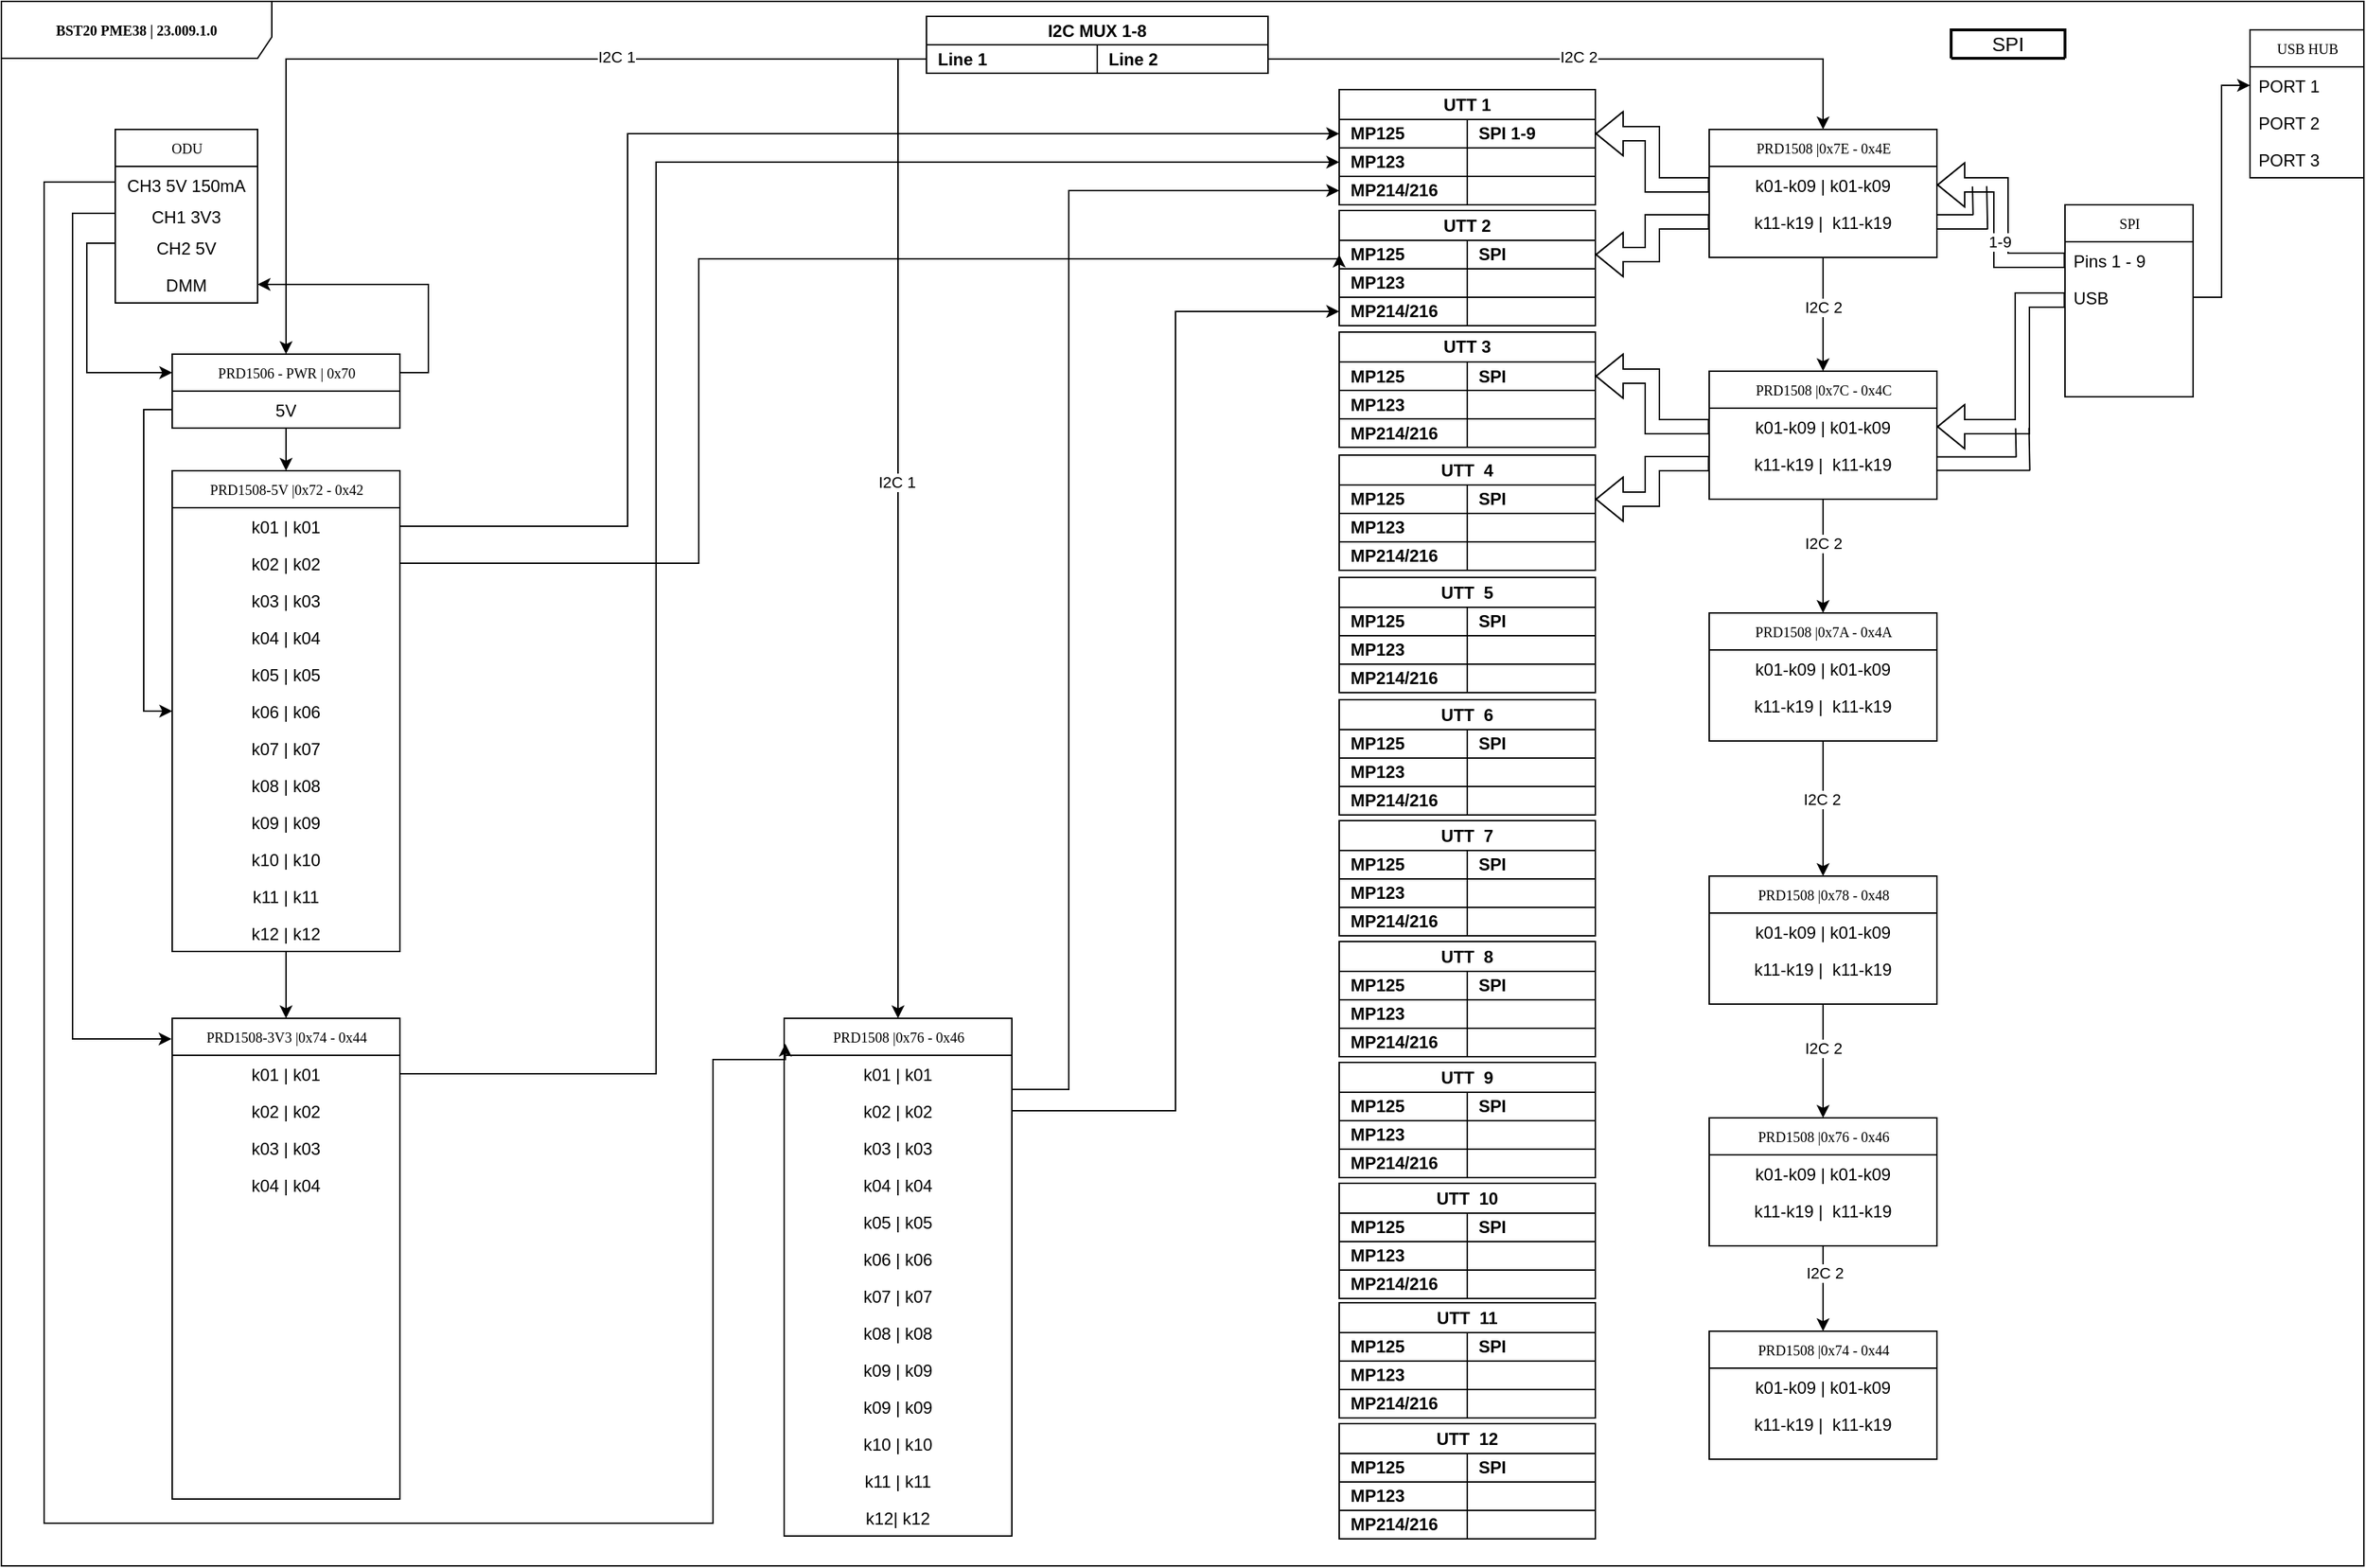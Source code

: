 <mxfile version="21.3.2" type="github">
  <diagram name="Page-1" id="c4acf3e9-155e-7222-9cf6-157b1a14988f">
    <mxGraphModel dx="2359" dy="848" grid="1" gridSize="10" guides="1" tooltips="1" connect="1" arrows="1" fold="1" page="1" pageScale="1" pageWidth="850" pageHeight="1100" background="none" math="0" shadow="0">
      <root>
        <mxCell id="0" />
        <mxCell id="1" parent="0" />
        <mxCell id="17acba5748e5396b-1" value="BST20 PME38 | 23.009.1.0" style="shape=umlFrame;whiteSpace=wrap;html=1;rounded=0;shadow=0;comic=0;labelBackgroundColor=none;strokeWidth=1;fontFamily=Verdana;fontSize=10;align=center;width=190;height=40;fontStyle=1" parent="1" vertex="1">
          <mxGeometry x="-840" width="1660" height="1100" as="geometry" />
        </mxCell>
        <mxCell id="-19xkcX3dhEA13kukJa7-220" style="edgeStyle=orthogonalEdgeStyle;rounded=0;orthogonalLoop=1;jettySize=auto;html=1;exitX=0.5;exitY=1;exitDx=0;exitDy=0;entryX=0.5;entryY=0;entryDx=0;entryDy=0;" edge="1" parent="1" source="17acba5748e5396b-20" target="-19xkcX3dhEA13kukJa7-27">
          <mxGeometry relative="1" as="geometry" />
        </mxCell>
        <mxCell id="-19xkcX3dhEA13kukJa7-234" value="I2C 2" style="edgeLabel;html=1;align=center;verticalAlign=middle;resizable=0;points=[];" vertex="1" connectable="0" parent="-19xkcX3dhEA13kukJa7-220">
          <mxGeometry x="-0.127" relative="1" as="geometry">
            <mxPoint as="offset" />
          </mxGeometry>
        </mxCell>
        <mxCell id="17acba5748e5396b-20" value="PRD1508 |0x7E - 0x4E" style="swimlane;html=1;fontStyle=0;childLayout=stackLayout;horizontal=1;startSize=26;fillColor=none;horizontalStack=0;resizeParent=1;resizeLast=0;collapsible=1;marginBottom=0;swimlaneFillColor=#ffffff;rounded=0;shadow=0;comic=0;labelBackgroundColor=none;strokeWidth=1;fontFamily=Verdana;fontSize=10;align=center;" parent="1" vertex="1">
          <mxGeometry x="360" y="90" width="160" height="90" as="geometry">
            <mxRectangle x="350" y="42" width="90" height="30" as="alternateBounds" />
          </mxGeometry>
        </mxCell>
        <mxCell id="17acba5748e5396b-21" value="k01-k09 | k01-k09" style="text;html=1;strokeColor=none;fillColor=none;align=center;verticalAlign=top;spacingLeft=4;spacingRight=4;whiteSpace=wrap;overflow=hidden;rotatable=0;points=[[0,0.5],[1,0.5]];portConstraint=eastwest;" parent="17acba5748e5396b-20" vertex="1">
          <mxGeometry y="26" width="160" height="26" as="geometry" />
        </mxCell>
        <mxCell id="-19xkcX3dhEA13kukJa7-131" style="edgeStyle=orthogonalEdgeStyle;rounded=0;orthogonalLoop=1;jettySize=auto;html=1;shape=link;width=10;" edge="1" parent="17acba5748e5396b-20" source="17acba5748e5396b-24">
          <mxGeometry relative="1" as="geometry">
            <mxPoint x="190" y="40" as="targetPoint" />
          </mxGeometry>
        </mxCell>
        <mxCell id="17acba5748e5396b-24" value="k11-k19 |&amp;nbsp; k11-k19" style="text;html=1;strokeColor=none;fillColor=none;align=center;verticalAlign=top;spacingLeft=4;spacingRight=4;whiteSpace=wrap;overflow=hidden;rotatable=0;points=[[0,0.5],[1,0.5]];portConstraint=eastwest;" parent="17acba5748e5396b-20" vertex="1">
          <mxGeometry y="52" width="160" height="26" as="geometry" />
        </mxCell>
        <mxCell id="17acba5748e5396b-30" value="SPI" style="swimlane;html=1;fontStyle=0;childLayout=stackLayout;horizontal=1;startSize=26;fillColor=none;horizontalStack=0;resizeParent=1;resizeLast=0;collapsible=1;marginBottom=0;swimlaneFillColor=#ffffff;rounded=0;shadow=0;comic=0;labelBackgroundColor=none;strokeWidth=1;fontFamily=Verdana;fontSize=10;align=center;" parent="1" vertex="1">
          <mxGeometry x="610" y="143" width="90" height="135" as="geometry" />
        </mxCell>
        <mxCell id="17acba5748e5396b-31" value="Pins 1 - 9" style="text;html=1;strokeColor=none;fillColor=none;align=left;verticalAlign=top;spacingLeft=4;spacingRight=4;whiteSpace=wrap;overflow=hidden;rotatable=0;points=[[0,0.5],[1,0.5]];portConstraint=eastwest;" parent="17acba5748e5396b-30" vertex="1">
          <mxGeometry y="26" width="90" height="26" as="geometry" />
        </mxCell>
        <mxCell id="17acba5748e5396b-32" value="USB" style="text;html=1;strokeColor=none;fillColor=none;align=left;verticalAlign=top;spacingLeft=4;spacingRight=4;whiteSpace=wrap;overflow=hidden;rotatable=0;points=[[0,0.5],[1,0.5]];portConstraint=eastwest;" parent="17acba5748e5396b-30" vertex="1">
          <mxGeometry y="52" width="90" height="26" as="geometry" />
        </mxCell>
        <mxCell id="-19xkcX3dhEA13kukJa7-221" style="edgeStyle=orthogonalEdgeStyle;rounded=0;orthogonalLoop=1;jettySize=auto;html=1;exitX=0.5;exitY=1;exitDx=0;exitDy=0;entryX=0.5;entryY=0;entryDx=0;entryDy=0;" edge="1" parent="1" source="-19xkcX3dhEA13kukJa7-27" target="-19xkcX3dhEA13kukJa7-39">
          <mxGeometry relative="1" as="geometry" />
        </mxCell>
        <mxCell id="-19xkcX3dhEA13kukJa7-230" value="I2C 2" style="edgeLabel;html=1;align=center;verticalAlign=middle;resizable=0;points=[];" vertex="1" connectable="0" parent="-19xkcX3dhEA13kukJa7-221">
          <mxGeometry x="-0.369" relative="1" as="geometry">
            <mxPoint y="6" as="offset" />
          </mxGeometry>
        </mxCell>
        <mxCell id="-19xkcX3dhEA13kukJa7-27" value="PRD1508 |0x7C - 0x4C" style="swimlane;html=1;fontStyle=0;childLayout=stackLayout;horizontal=1;startSize=26;fillColor=none;horizontalStack=0;resizeParent=1;resizeLast=0;collapsible=1;marginBottom=0;swimlaneFillColor=#ffffff;rounded=0;shadow=0;comic=0;labelBackgroundColor=none;strokeWidth=1;fontFamily=Verdana;fontSize=10;align=center;" vertex="1" parent="1">
          <mxGeometry x="360" y="260" width="160" height="90" as="geometry">
            <mxRectangle x="350" y="42" width="90" height="30" as="alternateBounds" />
          </mxGeometry>
        </mxCell>
        <mxCell id="-19xkcX3dhEA13kukJa7-28" value="k01-k09 | k01-k09" style="text;html=1;strokeColor=none;fillColor=none;align=center;verticalAlign=top;spacingLeft=4;spacingRight=4;whiteSpace=wrap;overflow=hidden;rotatable=0;points=[[0,0.5],[1,0.5]];portConstraint=eastwest;" vertex="1" parent="-19xkcX3dhEA13kukJa7-27">
          <mxGeometry y="26" width="160" height="26" as="geometry" />
        </mxCell>
        <mxCell id="-19xkcX3dhEA13kukJa7-250" style="edgeStyle=orthogonalEdgeStyle;rounded=0;orthogonalLoop=1;jettySize=auto;html=1;shape=link;width=9.394;" edge="1" parent="-19xkcX3dhEA13kukJa7-27" source="-19xkcX3dhEA13kukJa7-29">
          <mxGeometry relative="1" as="geometry">
            <mxPoint x="220" y="40.0" as="targetPoint" />
          </mxGeometry>
        </mxCell>
        <mxCell id="-19xkcX3dhEA13kukJa7-29" value="k11-k19 |&amp;nbsp; k11-k19" style="text;html=1;strokeColor=none;fillColor=none;align=center;verticalAlign=top;spacingLeft=4;spacingRight=4;whiteSpace=wrap;overflow=hidden;rotatable=0;points=[[0,0.5],[1,0.5]];portConstraint=eastwest;" vertex="1" parent="-19xkcX3dhEA13kukJa7-27">
          <mxGeometry y="52" width="160" height="26" as="geometry" />
        </mxCell>
        <mxCell id="-19xkcX3dhEA13kukJa7-35" style="edgeStyle=orthogonalEdgeStyle;rounded=0;orthogonalLoop=1;jettySize=auto;html=1;exitX=0;exitY=0.5;exitDx=0;exitDy=0;entryX=1;entryY=0.5;entryDx=0;entryDy=0;shape=flexArrow;" edge="1" parent="1" source="17acba5748e5396b-21" target="-19xkcX3dhEA13kukJa7-260">
          <mxGeometry relative="1" as="geometry">
            <mxPoint x="300" y="101" as="targetPoint" />
          </mxGeometry>
        </mxCell>
        <mxCell id="-19xkcX3dhEA13kukJa7-36" style="edgeStyle=orthogonalEdgeStyle;rounded=0;orthogonalLoop=1;jettySize=auto;html=1;exitX=0;exitY=0.5;exitDx=0;exitDy=0;entryX=1;entryY=0.5;entryDx=0;entryDy=0;shape=flexArrow;" edge="1" parent="1" source="17acba5748e5396b-24" target="-19xkcX3dhEA13kukJa7-279">
          <mxGeometry relative="1" as="geometry">
            <mxPoint x="250" y="233" as="targetPoint" />
          </mxGeometry>
        </mxCell>
        <mxCell id="-19xkcX3dhEA13kukJa7-222" style="edgeStyle=orthogonalEdgeStyle;rounded=0;orthogonalLoop=1;jettySize=auto;html=1;exitX=0.5;exitY=1;exitDx=0;exitDy=0;entryX=0.5;entryY=0;entryDx=0;entryDy=0;" edge="1" parent="1" source="-19xkcX3dhEA13kukJa7-39" target="-19xkcX3dhEA13kukJa7-55">
          <mxGeometry relative="1" as="geometry" />
        </mxCell>
        <mxCell id="-19xkcX3dhEA13kukJa7-231" value="I2C 2" style="edgeLabel;html=1;align=center;verticalAlign=middle;resizable=0;points=[];" vertex="1" connectable="0" parent="-19xkcX3dhEA13kukJa7-222">
          <mxGeometry x="-0.141" y="-1" relative="1" as="geometry">
            <mxPoint as="offset" />
          </mxGeometry>
        </mxCell>
        <mxCell id="-19xkcX3dhEA13kukJa7-39" value="PRD1508 |0x7A - 0x4A" style="swimlane;html=1;fontStyle=0;childLayout=stackLayout;horizontal=1;startSize=26;fillColor=none;horizontalStack=0;resizeParent=1;resizeLast=0;collapsible=1;marginBottom=0;swimlaneFillColor=#ffffff;rounded=0;shadow=0;comic=0;labelBackgroundColor=none;strokeWidth=1;fontFamily=Verdana;fontSize=10;align=center;" vertex="1" parent="1">
          <mxGeometry x="360" y="430" width="160" height="90" as="geometry">
            <mxRectangle x="350" y="42" width="90" height="30" as="alternateBounds" />
          </mxGeometry>
        </mxCell>
        <mxCell id="-19xkcX3dhEA13kukJa7-40" value="k01-k09 | k01-k09" style="text;html=1;strokeColor=none;fillColor=none;align=center;verticalAlign=top;spacingLeft=4;spacingRight=4;whiteSpace=wrap;overflow=hidden;rotatable=0;points=[[0,0.5],[1,0.5]];portConstraint=eastwest;" vertex="1" parent="-19xkcX3dhEA13kukJa7-39">
          <mxGeometry y="26" width="160" height="26" as="geometry" />
        </mxCell>
        <mxCell id="-19xkcX3dhEA13kukJa7-41" value="k11-k19 |&amp;nbsp; k11-k19" style="text;html=1;strokeColor=none;fillColor=none;align=center;verticalAlign=top;spacingLeft=4;spacingRight=4;whiteSpace=wrap;overflow=hidden;rotatable=0;points=[[0,0.5],[1,0.5]];portConstraint=eastwest;" vertex="1" parent="-19xkcX3dhEA13kukJa7-39">
          <mxGeometry y="52" width="160" height="26" as="geometry" />
        </mxCell>
        <mxCell id="-19xkcX3dhEA13kukJa7-51" value="USB HUB" style="swimlane;html=1;fontStyle=0;childLayout=stackLayout;horizontal=1;startSize=26;fillColor=none;horizontalStack=0;resizeParent=1;resizeLast=0;collapsible=1;marginBottom=0;swimlaneFillColor=#ffffff;rounded=0;shadow=0;comic=0;labelBackgroundColor=none;strokeWidth=1;fontFamily=Verdana;fontSize=10;align=center;" vertex="1" parent="1">
          <mxGeometry x="740" y="20" width="80" height="104" as="geometry" />
        </mxCell>
        <mxCell id="-19xkcX3dhEA13kukJa7-52" value="PORT 1" style="text;html=1;strokeColor=none;fillColor=none;align=left;verticalAlign=top;spacingLeft=4;spacingRight=4;whiteSpace=wrap;overflow=hidden;rotatable=0;points=[[0,0.5],[1,0.5]];portConstraint=eastwest;" vertex="1" parent="-19xkcX3dhEA13kukJa7-51">
          <mxGeometry y="26" width="80" height="26" as="geometry" />
        </mxCell>
        <mxCell id="-19xkcX3dhEA13kukJa7-53" value="PORT 2" style="text;html=1;strokeColor=none;fillColor=none;align=left;verticalAlign=top;spacingLeft=4;spacingRight=4;whiteSpace=wrap;overflow=hidden;rotatable=0;points=[[0,0.5],[1,0.5]];portConstraint=eastwest;" vertex="1" parent="-19xkcX3dhEA13kukJa7-51">
          <mxGeometry y="52" width="80" height="26" as="geometry" />
        </mxCell>
        <mxCell id="-19xkcX3dhEA13kukJa7-247" value="PORT 3" style="text;html=1;strokeColor=none;fillColor=none;align=left;verticalAlign=top;spacingLeft=4;spacingRight=4;whiteSpace=wrap;overflow=hidden;rotatable=0;points=[[0,0.5],[1,0.5]];portConstraint=eastwest;" vertex="1" parent="-19xkcX3dhEA13kukJa7-51">
          <mxGeometry y="78" width="80" height="26" as="geometry" />
        </mxCell>
        <mxCell id="-19xkcX3dhEA13kukJa7-223" style="edgeStyle=orthogonalEdgeStyle;rounded=0;orthogonalLoop=1;jettySize=auto;html=1;entryX=0.5;entryY=0;entryDx=0;entryDy=0;" edge="1" parent="1" source="-19xkcX3dhEA13kukJa7-55" target="-19xkcX3dhEA13kukJa7-59">
          <mxGeometry relative="1" as="geometry" />
        </mxCell>
        <mxCell id="-19xkcX3dhEA13kukJa7-232" value="I2C 2" style="edgeLabel;html=1;align=center;verticalAlign=middle;resizable=0;points=[];" vertex="1" connectable="0" parent="-19xkcX3dhEA13kukJa7-223">
          <mxGeometry x="-0.238" relative="1" as="geometry">
            <mxPoint as="offset" />
          </mxGeometry>
        </mxCell>
        <mxCell id="-19xkcX3dhEA13kukJa7-55" value="PRD1508 |0x78 - 0x48" style="swimlane;html=1;fontStyle=0;childLayout=stackLayout;horizontal=1;startSize=26;fillColor=none;horizontalStack=0;resizeParent=1;resizeLast=0;collapsible=1;marginBottom=0;swimlaneFillColor=#ffffff;rounded=0;shadow=0;comic=0;labelBackgroundColor=none;strokeWidth=1;fontFamily=Verdana;fontSize=10;align=center;" vertex="1" parent="1">
          <mxGeometry x="360" y="615" width="160" height="90" as="geometry">
            <mxRectangle x="350" y="42" width="90" height="30" as="alternateBounds" />
          </mxGeometry>
        </mxCell>
        <mxCell id="-19xkcX3dhEA13kukJa7-56" value="k01-k09 | k01-k09" style="text;html=1;strokeColor=none;fillColor=none;align=center;verticalAlign=top;spacingLeft=4;spacingRight=4;whiteSpace=wrap;overflow=hidden;rotatable=0;points=[[0,0.5],[1,0.5]];portConstraint=eastwest;" vertex="1" parent="-19xkcX3dhEA13kukJa7-55">
          <mxGeometry y="26" width="160" height="26" as="geometry" />
        </mxCell>
        <mxCell id="-19xkcX3dhEA13kukJa7-58" value="k11-k19 |&amp;nbsp; k11-k19" style="text;html=1;strokeColor=none;fillColor=none;align=center;verticalAlign=top;spacingLeft=4;spacingRight=4;whiteSpace=wrap;overflow=hidden;rotatable=0;points=[[0,0.5],[1,0.5]];portConstraint=eastwest;" vertex="1" parent="-19xkcX3dhEA13kukJa7-55">
          <mxGeometry y="52" width="160" height="26" as="geometry" />
        </mxCell>
        <mxCell id="-19xkcX3dhEA13kukJa7-224" style="edgeStyle=orthogonalEdgeStyle;rounded=0;orthogonalLoop=1;jettySize=auto;html=1;exitX=0.5;exitY=1;exitDx=0;exitDy=0;entryX=0.5;entryY=0;entryDx=0;entryDy=0;" edge="1" parent="1" source="-19xkcX3dhEA13kukJa7-59" target="-19xkcX3dhEA13kukJa7-63">
          <mxGeometry relative="1" as="geometry" />
        </mxCell>
        <mxCell id="-19xkcX3dhEA13kukJa7-233" value="I2C 2" style="edgeLabel;html=1;align=center;verticalAlign=middle;resizable=0;points=[];" vertex="1" connectable="0" parent="-19xkcX3dhEA13kukJa7-224">
          <mxGeometry x="-0.367" y="1" relative="1" as="geometry">
            <mxPoint as="offset" />
          </mxGeometry>
        </mxCell>
        <mxCell id="-19xkcX3dhEA13kukJa7-59" value="PRD1508 |0x76 - 0x46" style="swimlane;html=1;fontStyle=0;childLayout=stackLayout;horizontal=1;startSize=26;fillColor=none;horizontalStack=0;resizeParent=1;resizeLast=0;collapsible=1;marginBottom=0;swimlaneFillColor=#ffffff;rounded=0;shadow=0;comic=0;labelBackgroundColor=none;strokeWidth=1;fontFamily=Verdana;fontSize=10;align=center;" vertex="1" parent="1">
          <mxGeometry x="360" y="785" width="160" height="90" as="geometry">
            <mxRectangle x="350" y="42" width="90" height="30" as="alternateBounds" />
          </mxGeometry>
        </mxCell>
        <mxCell id="-19xkcX3dhEA13kukJa7-60" value="k01-k09 | k01-k09" style="text;html=1;strokeColor=none;fillColor=none;align=center;verticalAlign=top;spacingLeft=4;spacingRight=4;whiteSpace=wrap;overflow=hidden;rotatable=0;points=[[0,0.5],[1,0.5]];portConstraint=eastwest;" vertex="1" parent="-19xkcX3dhEA13kukJa7-59">
          <mxGeometry y="26" width="160" height="26" as="geometry" />
        </mxCell>
        <mxCell id="-19xkcX3dhEA13kukJa7-62" value="k11-k19 |&amp;nbsp; k11-k19" style="text;html=1;strokeColor=none;fillColor=none;align=center;verticalAlign=top;spacingLeft=4;spacingRight=4;whiteSpace=wrap;overflow=hidden;rotatable=0;points=[[0,0.5],[1,0.5]];portConstraint=eastwest;" vertex="1" parent="-19xkcX3dhEA13kukJa7-59">
          <mxGeometry y="52" width="160" height="26" as="geometry" />
        </mxCell>
        <mxCell id="-19xkcX3dhEA13kukJa7-63" value="PRD1508 |0x74 - 0x44" style="swimlane;html=1;fontStyle=0;childLayout=stackLayout;horizontal=1;startSize=26;fillColor=none;horizontalStack=0;resizeParent=1;resizeLast=0;collapsible=1;marginBottom=0;swimlaneFillColor=#ffffff;rounded=0;shadow=0;comic=0;labelBackgroundColor=none;strokeWidth=1;fontFamily=Verdana;fontSize=10;align=center;" vertex="1" parent="1">
          <mxGeometry x="360" y="935" width="160" height="90" as="geometry">
            <mxRectangle x="350" y="42" width="90" height="30" as="alternateBounds" />
          </mxGeometry>
        </mxCell>
        <mxCell id="-19xkcX3dhEA13kukJa7-64" value="k01-k09 | k01-k09" style="text;html=1;strokeColor=none;fillColor=none;align=center;verticalAlign=top;spacingLeft=4;spacingRight=4;whiteSpace=wrap;overflow=hidden;rotatable=0;points=[[0,0.5],[1,0.5]];portConstraint=eastwest;" vertex="1" parent="-19xkcX3dhEA13kukJa7-63">
          <mxGeometry y="26" width="160" height="26" as="geometry" />
        </mxCell>
        <mxCell id="-19xkcX3dhEA13kukJa7-66" value="k11-k19 |&amp;nbsp; k11-k19" style="text;html=1;strokeColor=none;fillColor=none;align=center;verticalAlign=top;spacingLeft=4;spacingRight=4;whiteSpace=wrap;overflow=hidden;rotatable=0;points=[[0,0.5],[1,0.5]];portConstraint=eastwest;" vertex="1" parent="-19xkcX3dhEA13kukJa7-63">
          <mxGeometry y="52" width="160" height="26" as="geometry" />
        </mxCell>
        <mxCell id="-19xkcX3dhEA13kukJa7-81" style="edgeStyle=orthogonalEdgeStyle;rounded=0;orthogonalLoop=1;jettySize=auto;html=1;entryX=0.5;entryY=0;entryDx=0;entryDy=0;" edge="1" parent="1" source="-19xkcX3dhEA13kukJa7-67" target="-19xkcX3dhEA13kukJa7-71">
          <mxGeometry relative="1" as="geometry" />
        </mxCell>
        <mxCell id="-19xkcX3dhEA13kukJa7-407" style="edgeStyle=orthogonalEdgeStyle;rounded=0;orthogonalLoop=1;jettySize=auto;html=1;exitX=1;exitY=0.25;exitDx=0;exitDy=0;entryX=1;entryY=0.5;entryDx=0;entryDy=0;" edge="1" parent="1" source="-19xkcX3dhEA13kukJa7-67" target="-19xkcX3dhEA13kukJa7-406">
          <mxGeometry relative="1" as="geometry" />
        </mxCell>
        <mxCell id="-19xkcX3dhEA13kukJa7-67" value="PRD1506 - PWR | 0x70" style="swimlane;html=1;fontStyle=0;childLayout=stackLayout;horizontal=1;startSize=26;fillColor=none;horizontalStack=0;resizeParent=1;resizeLast=0;collapsible=1;marginBottom=0;swimlaneFillColor=#ffffff;rounded=0;shadow=0;comic=0;labelBackgroundColor=none;strokeWidth=1;fontFamily=Verdana;fontSize=10;align=center;" vertex="1" parent="1">
          <mxGeometry x="-720" y="248" width="160" height="52" as="geometry">
            <mxRectangle x="350" y="42" width="90" height="30" as="alternateBounds" />
          </mxGeometry>
        </mxCell>
        <mxCell id="-19xkcX3dhEA13kukJa7-68" value="5V" style="text;html=1;strokeColor=none;fillColor=none;align=center;verticalAlign=top;spacingLeft=4;spacingRight=4;whiteSpace=wrap;overflow=hidden;rotatable=0;points=[[0,0.5],[1,0.5]];portConstraint=eastwest;" vertex="1" parent="-19xkcX3dhEA13kukJa7-67">
          <mxGeometry y="26" width="160" height="26" as="geometry" />
        </mxCell>
        <mxCell id="-19xkcX3dhEA13kukJa7-238" style="edgeStyle=orthogonalEdgeStyle;rounded=0;orthogonalLoop=1;jettySize=auto;html=1;entryX=0.5;entryY=0;entryDx=0;entryDy=0;" edge="1" parent="1" source="-19xkcX3dhEA13kukJa7-71" target="-19xkcX3dhEA13kukJa7-93">
          <mxGeometry relative="1" as="geometry" />
        </mxCell>
        <mxCell id="-19xkcX3dhEA13kukJa7-71" value="PRD1508-5V |0x72 - 0x42" style="swimlane;html=1;fontStyle=0;childLayout=stackLayout;horizontal=1;startSize=26;fillColor=none;horizontalStack=0;resizeParent=1;resizeLast=0;collapsible=1;marginBottom=0;swimlaneFillColor=#ffffff;rounded=0;shadow=0;comic=0;labelBackgroundColor=none;strokeWidth=1;fontFamily=Verdana;fontSize=10;align=center;" vertex="1" parent="1">
          <mxGeometry x="-720" y="330" width="160" height="338" as="geometry">
            <mxRectangle x="350" y="42" width="90" height="30" as="alternateBounds" />
          </mxGeometry>
        </mxCell>
        <mxCell id="-19xkcX3dhEA13kukJa7-83" value="k01 | k01" style="text;html=1;strokeColor=none;fillColor=none;align=center;verticalAlign=top;spacingLeft=4;spacingRight=4;whiteSpace=wrap;overflow=hidden;rotatable=0;points=[[0,0.5],[1,0.5]];portConstraint=eastwest;" vertex="1" parent="-19xkcX3dhEA13kukJa7-71">
          <mxGeometry y="26" width="160" height="26" as="geometry" />
        </mxCell>
        <mxCell id="-19xkcX3dhEA13kukJa7-84" value="k02 | k02" style="text;html=1;strokeColor=none;fillColor=none;align=center;verticalAlign=top;spacingLeft=4;spacingRight=4;whiteSpace=wrap;overflow=hidden;rotatable=0;points=[[0,0.5],[1,0.5]];portConstraint=eastwest;" vertex="1" parent="-19xkcX3dhEA13kukJa7-71">
          <mxGeometry y="52" width="160" height="26" as="geometry" />
        </mxCell>
        <mxCell id="-19xkcX3dhEA13kukJa7-85" value="k03 | k03" style="text;html=1;strokeColor=none;fillColor=none;align=center;verticalAlign=top;spacingLeft=4;spacingRight=4;whiteSpace=wrap;overflow=hidden;rotatable=0;points=[[0,0.5],[1,0.5]];portConstraint=eastwest;" vertex="1" parent="-19xkcX3dhEA13kukJa7-71">
          <mxGeometry y="78" width="160" height="26" as="geometry" />
        </mxCell>
        <mxCell id="-19xkcX3dhEA13kukJa7-86" value="k04 | k04" style="text;html=1;strokeColor=none;fillColor=none;align=center;verticalAlign=top;spacingLeft=4;spacingRight=4;whiteSpace=wrap;overflow=hidden;rotatable=0;points=[[0,0.5],[1,0.5]];portConstraint=eastwest;" vertex="1" parent="-19xkcX3dhEA13kukJa7-71">
          <mxGeometry y="104" width="160" height="26" as="geometry" />
        </mxCell>
        <mxCell id="-19xkcX3dhEA13kukJa7-251" value="k05 | k05" style="text;html=1;strokeColor=none;fillColor=none;align=center;verticalAlign=top;spacingLeft=4;spacingRight=4;whiteSpace=wrap;overflow=hidden;rotatable=0;points=[[0,0.5],[1,0.5]];portConstraint=eastwest;" vertex="1" parent="-19xkcX3dhEA13kukJa7-71">
          <mxGeometry y="130" width="160" height="26" as="geometry" />
        </mxCell>
        <mxCell id="-19xkcX3dhEA13kukJa7-252" value="k06 | k06" style="text;html=1;strokeColor=none;fillColor=none;align=center;verticalAlign=top;spacingLeft=4;spacingRight=4;whiteSpace=wrap;overflow=hidden;rotatable=0;points=[[0,0.5],[1,0.5]];portConstraint=eastwest;" vertex="1" parent="-19xkcX3dhEA13kukJa7-71">
          <mxGeometry y="156" width="160" height="26" as="geometry" />
        </mxCell>
        <mxCell id="-19xkcX3dhEA13kukJa7-253" value="k07 | k07" style="text;html=1;strokeColor=none;fillColor=none;align=center;verticalAlign=top;spacingLeft=4;spacingRight=4;whiteSpace=wrap;overflow=hidden;rotatable=0;points=[[0,0.5],[1,0.5]];portConstraint=eastwest;" vertex="1" parent="-19xkcX3dhEA13kukJa7-71">
          <mxGeometry y="182" width="160" height="26" as="geometry" />
        </mxCell>
        <mxCell id="-19xkcX3dhEA13kukJa7-254" value="k08 | k08" style="text;html=1;strokeColor=none;fillColor=none;align=center;verticalAlign=top;spacingLeft=4;spacingRight=4;whiteSpace=wrap;overflow=hidden;rotatable=0;points=[[0,0.5],[1,0.5]];portConstraint=eastwest;" vertex="1" parent="-19xkcX3dhEA13kukJa7-71">
          <mxGeometry y="208" width="160" height="26" as="geometry" />
        </mxCell>
        <mxCell id="-19xkcX3dhEA13kukJa7-255" value="k09 | k09" style="text;html=1;strokeColor=none;fillColor=none;align=center;verticalAlign=top;spacingLeft=4;spacingRight=4;whiteSpace=wrap;overflow=hidden;rotatable=0;points=[[0,0.5],[1,0.5]];portConstraint=eastwest;" vertex="1" parent="-19xkcX3dhEA13kukJa7-71">
          <mxGeometry y="234" width="160" height="26" as="geometry" />
        </mxCell>
        <mxCell id="-19xkcX3dhEA13kukJa7-256" value="k10 | k10" style="text;html=1;strokeColor=none;fillColor=none;align=center;verticalAlign=top;spacingLeft=4;spacingRight=4;whiteSpace=wrap;overflow=hidden;rotatable=0;points=[[0,0.5],[1,0.5]];portConstraint=eastwest;" vertex="1" parent="-19xkcX3dhEA13kukJa7-71">
          <mxGeometry y="260" width="160" height="26" as="geometry" />
        </mxCell>
        <mxCell id="-19xkcX3dhEA13kukJa7-257" value="k11 | k11" style="text;html=1;strokeColor=none;fillColor=none;align=center;verticalAlign=top;spacingLeft=4;spacingRight=4;whiteSpace=wrap;overflow=hidden;rotatable=0;points=[[0,0.5],[1,0.5]];portConstraint=eastwest;" vertex="1" parent="-19xkcX3dhEA13kukJa7-71">
          <mxGeometry y="286" width="160" height="26" as="geometry" />
        </mxCell>
        <mxCell id="-19xkcX3dhEA13kukJa7-258" value="k12 | k12" style="text;html=1;strokeColor=none;fillColor=none;align=center;verticalAlign=top;spacingLeft=4;spacingRight=4;whiteSpace=wrap;overflow=hidden;rotatable=0;points=[[0,0.5],[1,0.5]];portConstraint=eastwest;" vertex="1" parent="-19xkcX3dhEA13kukJa7-71">
          <mxGeometry y="312" width="160" height="26" as="geometry" />
        </mxCell>
        <mxCell id="-19xkcX3dhEA13kukJa7-76" value="ODU" style="swimlane;html=1;fontStyle=0;childLayout=stackLayout;horizontal=1;startSize=26;fillColor=none;horizontalStack=0;resizeParent=1;resizeLast=0;collapsible=1;marginBottom=0;swimlaneFillColor=#ffffff;rounded=0;shadow=0;comic=0;labelBackgroundColor=none;strokeWidth=1;fontFamily=Verdana;fontSize=10;align=center;" vertex="1" parent="1">
          <mxGeometry x="-760" y="90" width="100" height="122" as="geometry">
            <mxRectangle x="350" y="42" width="90" height="30" as="alternateBounds" />
          </mxGeometry>
        </mxCell>
        <mxCell id="-19xkcX3dhEA13kukJa7-292" value="CH3 5V 150mA" style="text;html=1;strokeColor=none;fillColor=none;align=center;verticalAlign=top;spacingLeft=4;spacingRight=4;whiteSpace=wrap;overflow=hidden;rotatable=0;points=[[0,0.5],[1,0.5]];portConstraint=eastwest;" vertex="1" parent="-19xkcX3dhEA13kukJa7-76">
          <mxGeometry y="26" width="100" height="22" as="geometry" />
        </mxCell>
        <mxCell id="-19xkcX3dhEA13kukJa7-77" value="CH1 3V3" style="text;html=1;strokeColor=none;fillColor=none;align=center;verticalAlign=top;spacingLeft=4;spacingRight=4;whiteSpace=wrap;overflow=hidden;rotatable=0;points=[[0,0.5],[1,0.5]];portConstraint=eastwest;" vertex="1" parent="-19xkcX3dhEA13kukJa7-76">
          <mxGeometry y="48" width="100" height="22" as="geometry" />
        </mxCell>
        <mxCell id="-19xkcX3dhEA13kukJa7-79" value="CH2 5V" style="text;html=1;strokeColor=none;fillColor=none;align=center;verticalAlign=top;spacingLeft=4;spacingRight=4;whiteSpace=wrap;overflow=hidden;rotatable=0;points=[[0,0.5],[1,0.5]];portConstraint=eastwest;" vertex="1" parent="-19xkcX3dhEA13kukJa7-76">
          <mxGeometry y="70" width="100" height="26" as="geometry" />
        </mxCell>
        <mxCell id="-19xkcX3dhEA13kukJa7-406" value="DMM" style="text;html=1;strokeColor=none;fillColor=none;align=center;verticalAlign=top;spacingLeft=4;spacingRight=4;whiteSpace=wrap;overflow=hidden;rotatable=0;points=[[0,0.5],[1,0.5]];portConstraint=eastwest;" vertex="1" parent="-19xkcX3dhEA13kukJa7-76">
          <mxGeometry y="96" width="100" height="26" as="geometry" />
        </mxCell>
        <mxCell id="-19xkcX3dhEA13kukJa7-93" value="PRD1508-3V3 |0x74 - 0x44" style="swimlane;html=1;fontStyle=0;childLayout=stackLayout;horizontal=1;startSize=26;fillColor=none;horizontalStack=0;resizeParent=1;resizeLast=0;collapsible=1;marginBottom=0;swimlaneFillColor=#ffffff;rounded=0;shadow=0;comic=0;labelBackgroundColor=none;strokeWidth=1;fontFamily=Verdana;fontSize=10;align=center;" vertex="1" parent="1">
          <mxGeometry x="-720" y="715" width="160" height="338" as="geometry">
            <mxRectangle x="350" y="42" width="90" height="30" as="alternateBounds" />
          </mxGeometry>
        </mxCell>
        <mxCell id="-19xkcX3dhEA13kukJa7-96" value="k01 | k01&lt;br&gt;&lt;br&gt;" style="text;html=1;strokeColor=none;fillColor=none;align=center;verticalAlign=top;spacingLeft=4;spacingRight=4;whiteSpace=wrap;overflow=hidden;rotatable=0;points=[[0,0.5],[1,0.5]];portConstraint=eastwest;" vertex="1" parent="-19xkcX3dhEA13kukJa7-93">
          <mxGeometry y="26" width="160" height="26" as="geometry" />
        </mxCell>
        <mxCell id="-19xkcX3dhEA13kukJa7-97" value="k02 | k02" style="text;html=1;strokeColor=none;fillColor=none;align=center;verticalAlign=top;spacingLeft=4;spacingRight=4;whiteSpace=wrap;overflow=hidden;rotatable=0;points=[[0,0.5],[1,0.5]];portConstraint=eastwest;" vertex="1" parent="-19xkcX3dhEA13kukJa7-93">
          <mxGeometry y="52" width="160" height="26" as="geometry" />
        </mxCell>
        <mxCell id="-19xkcX3dhEA13kukJa7-99" value="k03 | k03" style="text;html=1;strokeColor=none;fillColor=none;align=center;verticalAlign=top;spacingLeft=4;spacingRight=4;whiteSpace=wrap;overflow=hidden;rotatable=0;points=[[0,0.5],[1,0.5]];portConstraint=eastwest;" vertex="1" parent="-19xkcX3dhEA13kukJa7-93">
          <mxGeometry y="78" width="160" height="26" as="geometry" />
        </mxCell>
        <mxCell id="-19xkcX3dhEA13kukJa7-100" value="k04 | k04" style="text;html=1;strokeColor=none;fillColor=none;align=center;verticalAlign=top;spacingLeft=4;spacingRight=4;whiteSpace=wrap;overflow=hidden;rotatable=0;points=[[0,0.5],[1,0.5]];portConstraint=eastwest;" vertex="1" parent="-19xkcX3dhEA13kukJa7-93">
          <mxGeometry y="104" width="160" height="26" as="geometry" />
        </mxCell>
        <mxCell id="-19xkcX3dhEA13kukJa7-117" value="PRD1508 |0x76 - 0x46" style="swimlane;html=1;fontStyle=0;childLayout=stackLayout;horizontal=1;startSize=26;fillColor=none;horizontalStack=0;resizeParent=1;resizeLast=0;collapsible=1;marginBottom=0;swimlaneFillColor=#ffffff;rounded=0;shadow=0;comic=0;labelBackgroundColor=none;strokeWidth=1;fontFamily=Verdana;fontSize=10;align=center;" vertex="1" parent="1">
          <mxGeometry x="-290" y="715" width="160" height="364" as="geometry">
            <mxRectangle x="-270" y="405" width="90" height="30" as="alternateBounds" />
          </mxGeometry>
        </mxCell>
        <mxCell id="-19xkcX3dhEA13kukJa7-119" value="k01 | k01" style="text;html=1;strokeColor=none;fillColor=none;align=center;verticalAlign=top;spacingLeft=4;spacingRight=4;whiteSpace=wrap;overflow=hidden;rotatable=0;points=[[0,0.5],[1,0.5]];portConstraint=eastwest;" vertex="1" parent="-19xkcX3dhEA13kukJa7-117">
          <mxGeometry y="26" width="160" height="26" as="geometry" />
        </mxCell>
        <mxCell id="-19xkcX3dhEA13kukJa7-141" value="k02 | k02" style="text;html=1;strokeColor=none;fillColor=none;align=center;verticalAlign=top;spacingLeft=4;spacingRight=4;whiteSpace=wrap;overflow=hidden;rotatable=0;points=[[0,0.5],[1,0.5]];portConstraint=eastwest;" vertex="1" parent="-19xkcX3dhEA13kukJa7-117">
          <mxGeometry y="52" width="160" height="26" as="geometry" />
        </mxCell>
        <mxCell id="-19xkcX3dhEA13kukJa7-142" value="k03 | k03" style="text;html=1;strokeColor=none;fillColor=none;align=center;verticalAlign=top;spacingLeft=4;spacingRight=4;whiteSpace=wrap;overflow=hidden;rotatable=0;points=[[0,0.5],[1,0.5]];portConstraint=eastwest;" vertex="1" parent="-19xkcX3dhEA13kukJa7-117">
          <mxGeometry y="78" width="160" height="26" as="geometry" />
        </mxCell>
        <mxCell id="-19xkcX3dhEA13kukJa7-144" value="k04 | k04" style="text;html=1;strokeColor=none;fillColor=none;align=center;verticalAlign=top;spacingLeft=4;spacingRight=4;whiteSpace=wrap;overflow=hidden;rotatable=0;points=[[0,0.5],[1,0.5]];portConstraint=eastwest;" vertex="1" parent="-19xkcX3dhEA13kukJa7-117">
          <mxGeometry y="104" width="160" height="26" as="geometry" />
        </mxCell>
        <mxCell id="-19xkcX3dhEA13kukJa7-147" value="k05&amp;nbsp;| k05" style="text;html=1;strokeColor=none;fillColor=none;align=center;verticalAlign=top;spacingLeft=4;spacingRight=4;whiteSpace=wrap;overflow=hidden;rotatable=0;points=[[0,0.5],[1,0.5]];portConstraint=eastwest;" vertex="1" parent="-19xkcX3dhEA13kukJa7-117">
          <mxGeometry y="130" width="160" height="26" as="geometry" />
        </mxCell>
        <mxCell id="-19xkcX3dhEA13kukJa7-148" value="k06&amp;nbsp;| k06" style="text;html=1;strokeColor=none;fillColor=none;align=center;verticalAlign=top;spacingLeft=4;spacingRight=4;whiteSpace=wrap;overflow=hidden;rotatable=0;points=[[0,0.5],[1,0.5]];portConstraint=eastwest;" vertex="1" parent="-19xkcX3dhEA13kukJa7-117">
          <mxGeometry y="156" width="160" height="26" as="geometry" />
        </mxCell>
        <mxCell id="-19xkcX3dhEA13kukJa7-149" value="k07 | k07" style="text;html=1;strokeColor=none;fillColor=none;align=center;verticalAlign=top;spacingLeft=4;spacingRight=4;whiteSpace=wrap;overflow=hidden;rotatable=0;points=[[0,0.5],[1,0.5]];portConstraint=eastwest;" vertex="1" parent="-19xkcX3dhEA13kukJa7-117">
          <mxGeometry y="182" width="160" height="26" as="geometry" />
        </mxCell>
        <mxCell id="-19xkcX3dhEA13kukJa7-150" value="k08 | k08" style="text;html=1;strokeColor=none;fillColor=none;align=center;verticalAlign=top;spacingLeft=4;spacingRight=4;whiteSpace=wrap;overflow=hidden;rotatable=0;points=[[0,0.5],[1,0.5]];portConstraint=eastwest;" vertex="1" parent="-19xkcX3dhEA13kukJa7-117">
          <mxGeometry y="208" width="160" height="26" as="geometry" />
        </mxCell>
        <mxCell id="-19xkcX3dhEA13kukJa7-164" value="k09 | k09" style="text;html=1;strokeColor=none;fillColor=none;align=center;verticalAlign=top;spacingLeft=4;spacingRight=4;whiteSpace=wrap;overflow=hidden;rotatable=0;points=[[0,0.5],[1,0.5]];portConstraint=eastwest;" vertex="1" parent="-19xkcX3dhEA13kukJa7-117">
          <mxGeometry y="234" width="160" height="26" as="geometry" />
        </mxCell>
        <mxCell id="-19xkcX3dhEA13kukJa7-151" value="k09 | k09" style="text;html=1;strokeColor=none;fillColor=none;align=center;verticalAlign=top;spacingLeft=4;spacingRight=4;whiteSpace=wrap;overflow=hidden;rotatable=0;points=[[0,0.5],[1,0.5]];portConstraint=eastwest;" vertex="1" parent="-19xkcX3dhEA13kukJa7-117">
          <mxGeometry y="260" width="160" height="26" as="geometry" />
        </mxCell>
        <mxCell id="-19xkcX3dhEA13kukJa7-152" value="k10 | k10" style="text;html=1;strokeColor=none;fillColor=none;align=center;verticalAlign=top;spacingLeft=4;spacingRight=4;whiteSpace=wrap;overflow=hidden;rotatable=0;points=[[0,0.5],[1,0.5]];portConstraint=eastwest;" vertex="1" parent="-19xkcX3dhEA13kukJa7-117">
          <mxGeometry y="286" width="160" height="26" as="geometry" />
        </mxCell>
        <mxCell id="-19xkcX3dhEA13kukJa7-153" value="k11 | k11" style="text;html=1;strokeColor=none;fillColor=none;align=center;verticalAlign=top;spacingLeft=4;spacingRight=4;whiteSpace=wrap;overflow=hidden;rotatable=0;points=[[0,0.5],[1,0.5]];portConstraint=eastwest;" vertex="1" parent="-19xkcX3dhEA13kukJa7-117">
          <mxGeometry y="312" width="160" height="26" as="geometry" />
        </mxCell>
        <mxCell id="-19xkcX3dhEA13kukJa7-154" value="k12| k12" style="text;html=1;strokeColor=none;fillColor=none;align=center;verticalAlign=top;spacingLeft=4;spacingRight=4;whiteSpace=wrap;overflow=hidden;rotatable=0;points=[[0,0.5],[1,0.5]];portConstraint=eastwest;" vertex="1" parent="-19xkcX3dhEA13kukJa7-117">
          <mxGeometry y="338" width="160" height="26" as="geometry" />
        </mxCell>
        <mxCell id="-19xkcX3dhEA13kukJa7-130" style="edgeStyle=orthogonalEdgeStyle;rounded=0;orthogonalLoop=1;jettySize=auto;html=1;exitX=0;exitY=0.5;exitDx=0;exitDy=0;entryX=1;entryY=0.5;entryDx=0;entryDy=0;shape=flexArrow;" edge="1" parent="1" source="17acba5748e5396b-31" target="17acba5748e5396b-21">
          <mxGeometry relative="1" as="geometry" />
        </mxCell>
        <mxCell id="-19xkcX3dhEA13kukJa7-244" value="1-9" style="edgeLabel;html=1;align=center;verticalAlign=middle;resizable=0;points=[];" vertex="1" connectable="0" parent="-19xkcX3dhEA13kukJa7-130">
          <mxGeometry x="-0.19" y="1" relative="1" as="geometry">
            <mxPoint as="offset" />
          </mxGeometry>
        </mxCell>
        <mxCell id="-19xkcX3dhEA13kukJa7-204" value="I2C MUX 1-8" style="shape=table;startSize=20;container=1;collapsible=1;childLayout=tableLayout;fixedRows=1;rowLines=0;fontStyle=1;align=center;resizeLast=1;html=1;whiteSpace=wrap;direction=east;" vertex="1" parent="1">
          <mxGeometry x="-190" y="10.5" width="240" height="40" as="geometry" />
        </mxCell>
        <mxCell id="-19xkcX3dhEA13kukJa7-208" value="" style="shape=tableRow;horizontal=0;startSize=0;swimlaneHead=0;swimlaneBody=0;fillColor=none;collapsible=0;dropTarget=0;points=[[0,0.5],[1,0.5]];portConstraint=eastwest;top=0;left=0;right=0;bottom=1;html=1;" vertex="1" parent="-19xkcX3dhEA13kukJa7-204">
          <mxGeometry y="20" width="240" height="20" as="geometry" />
        </mxCell>
        <mxCell id="-19xkcX3dhEA13kukJa7-210" value="Line 1" style="shape=partialRectangle;connectable=0;fillColor=none;top=0;left=0;bottom=0;right=0;align=left;spacingLeft=6;fontStyle=1;overflow=hidden;html=1;whiteSpace=wrap;" vertex="1" parent="-19xkcX3dhEA13kukJa7-208">
          <mxGeometry width="120" height="20" as="geometry">
            <mxRectangle width="120" height="20" as="alternateBounds" />
          </mxGeometry>
        </mxCell>
        <mxCell id="-19xkcX3dhEA13kukJa7-217" value="Line 2" style="shape=partialRectangle;connectable=0;fillColor=none;top=0;left=0;bottom=0;right=0;align=left;spacingLeft=6;fontStyle=1;overflow=hidden;html=1;whiteSpace=wrap;" vertex="1" parent="-19xkcX3dhEA13kukJa7-208">
          <mxGeometry x="120" width="120" height="20" as="geometry">
            <mxRectangle width="120" height="20" as="alternateBounds" />
          </mxGeometry>
        </mxCell>
        <mxCell id="-19xkcX3dhEA13kukJa7-218" style="edgeStyle=orthogonalEdgeStyle;rounded=0;orthogonalLoop=1;jettySize=auto;html=1;entryX=0.5;entryY=0;entryDx=0;entryDy=0;" edge="1" parent="1" source="-19xkcX3dhEA13kukJa7-208" target="-19xkcX3dhEA13kukJa7-117">
          <mxGeometry relative="1" as="geometry" />
        </mxCell>
        <mxCell id="-19xkcX3dhEA13kukJa7-294" value="I2C 1" style="edgeLabel;html=1;align=center;verticalAlign=middle;resizable=0;points=[];" vertex="1" connectable="0" parent="-19xkcX3dhEA13kukJa7-218">
          <mxGeometry x="-0.085" relative="1" as="geometry">
            <mxPoint x="-1" as="offset" />
          </mxGeometry>
        </mxCell>
        <mxCell id="-19xkcX3dhEA13kukJa7-228" style="edgeStyle=orthogonalEdgeStyle;rounded=0;orthogonalLoop=1;jettySize=auto;html=1;exitX=1;exitY=0.5;exitDx=0;exitDy=0;entryX=0.5;entryY=0;entryDx=0;entryDy=0;" edge="1" parent="1" source="-19xkcX3dhEA13kukJa7-208" target="17acba5748e5396b-20">
          <mxGeometry relative="1" as="geometry">
            <mxPoint x="150" y="85" as="sourcePoint" />
          </mxGeometry>
        </mxCell>
        <mxCell id="-19xkcX3dhEA13kukJa7-229" value="I2C 2" style="edgeLabel;html=1;align=center;verticalAlign=middle;resizable=0;points=[];" vertex="1" connectable="0" parent="-19xkcX3dhEA13kukJa7-228">
          <mxGeometry x="-0.004" y="2" relative="1" as="geometry">
            <mxPoint x="-1" as="offset" />
          </mxGeometry>
        </mxCell>
        <mxCell id="-19xkcX3dhEA13kukJa7-237" style="edgeStyle=orthogonalEdgeStyle;rounded=0;orthogonalLoop=1;jettySize=auto;html=1;exitX=0;exitY=0.5;exitDx=0;exitDy=0;entryX=0;entryY=0.5;entryDx=0;entryDy=0;" edge="1" parent="1" source="-19xkcX3dhEA13kukJa7-68" target="-19xkcX3dhEA13kukJa7-71">
          <mxGeometry relative="1" as="geometry" />
        </mxCell>
        <mxCell id="-19xkcX3dhEA13kukJa7-239" style="edgeStyle=orthogonalEdgeStyle;rounded=0;orthogonalLoop=1;jettySize=auto;html=1;entryX=0.5;entryY=0;entryDx=0;entryDy=0;" edge="1" parent="1" source="-19xkcX3dhEA13kukJa7-208" target="-19xkcX3dhEA13kukJa7-67">
          <mxGeometry relative="1" as="geometry" />
        </mxCell>
        <mxCell id="-19xkcX3dhEA13kukJa7-240" value="I2C 1" style="edgeLabel;html=1;align=center;verticalAlign=middle;resizable=0;points=[];" vertex="1" connectable="0" parent="-19xkcX3dhEA13kukJa7-239">
          <mxGeometry x="-0.338" y="-2" relative="1" as="geometry">
            <mxPoint x="-1" as="offset" />
          </mxGeometry>
        </mxCell>
        <mxCell id="-19xkcX3dhEA13kukJa7-241" style="edgeStyle=orthogonalEdgeStyle;rounded=0;orthogonalLoop=1;jettySize=auto;html=1;entryX=1;entryY=0.5;entryDx=0;entryDy=0;shape=flexArrow;" edge="1" parent="1" source="17acba5748e5396b-32" target="-19xkcX3dhEA13kukJa7-28">
          <mxGeometry relative="1" as="geometry">
            <Array as="points">
              <mxPoint x="580" y="210" />
              <mxPoint x="580" y="299" />
            </Array>
          </mxGeometry>
        </mxCell>
        <mxCell id="-19xkcX3dhEA13kukJa7-248" style="edgeStyle=orthogonalEdgeStyle;rounded=0;orthogonalLoop=1;jettySize=auto;html=1;entryX=0;entryY=0.5;entryDx=0;entryDy=0;" edge="1" parent="1" source="17acba5748e5396b-32" target="-19xkcX3dhEA13kukJa7-52">
          <mxGeometry relative="1" as="geometry" />
        </mxCell>
        <mxCell id="-19xkcX3dhEA13kukJa7-259" value="UTT 1" style="shape=table;startSize=21;container=1;collapsible=1;childLayout=tableLayout;fixedRows=1;rowLines=0;fontStyle=1;align=center;resizeLast=1;html=1;whiteSpace=wrap;direction=east;" vertex="1" parent="1">
          <mxGeometry x="100" y="62" width="180" height="81" as="geometry">
            <mxRectangle x="100" y="80" width="70" height="30" as="alternateBounds" />
          </mxGeometry>
        </mxCell>
        <mxCell id="-19xkcX3dhEA13kukJa7-260" value="" style="shape=tableRow;horizontal=0;startSize=0;swimlaneHead=0;swimlaneBody=0;fillColor=none;collapsible=0;dropTarget=0;points=[[0,0.5],[1,0.5]];portConstraint=eastwest;top=0;left=0;right=0;bottom=1;html=1;" vertex="1" parent="-19xkcX3dhEA13kukJa7-259">
          <mxGeometry y="21" width="180" height="20" as="geometry" />
        </mxCell>
        <mxCell id="-19xkcX3dhEA13kukJa7-261" value="MP125" style="shape=partialRectangle;connectable=0;fillColor=none;top=0;left=0;bottom=0;right=0;align=left;spacingLeft=6;fontStyle=1;overflow=hidden;html=1;whiteSpace=wrap;" vertex="1" parent="-19xkcX3dhEA13kukJa7-260">
          <mxGeometry width="90" height="20" as="geometry">
            <mxRectangle width="90" height="20" as="alternateBounds" />
          </mxGeometry>
        </mxCell>
        <mxCell id="-19xkcX3dhEA13kukJa7-262" value="SPI 1-9" style="shape=partialRectangle;connectable=0;fillColor=none;top=0;left=0;bottom=0;right=0;align=left;spacingLeft=6;fontStyle=1;overflow=hidden;html=1;whiteSpace=wrap;" vertex="1" parent="-19xkcX3dhEA13kukJa7-260">
          <mxGeometry x="90" width="90" height="20" as="geometry">
            <mxRectangle width="90" height="20" as="alternateBounds" />
          </mxGeometry>
        </mxCell>
        <mxCell id="-19xkcX3dhEA13kukJa7-266" style="shape=tableRow;horizontal=0;startSize=0;swimlaneHead=0;swimlaneBody=0;fillColor=none;collapsible=0;dropTarget=0;points=[[0,0.5],[1,0.5]];portConstraint=eastwest;top=0;left=0;right=0;bottom=1;html=1;" vertex="1" parent="-19xkcX3dhEA13kukJa7-259">
          <mxGeometry y="41" width="180" height="20" as="geometry" />
        </mxCell>
        <mxCell id="-19xkcX3dhEA13kukJa7-267" value="MP123" style="shape=partialRectangle;connectable=0;fillColor=none;top=0;left=0;bottom=0;right=0;align=left;spacingLeft=6;fontStyle=1;overflow=hidden;html=1;whiteSpace=wrap;" vertex="1" parent="-19xkcX3dhEA13kukJa7-266">
          <mxGeometry width="90" height="20" as="geometry">
            <mxRectangle width="90" height="20" as="alternateBounds" />
          </mxGeometry>
        </mxCell>
        <mxCell id="-19xkcX3dhEA13kukJa7-268" style="shape=partialRectangle;connectable=0;fillColor=none;top=0;left=0;bottom=0;right=0;align=left;spacingLeft=6;fontStyle=1;overflow=hidden;html=1;whiteSpace=wrap;" vertex="1" parent="-19xkcX3dhEA13kukJa7-266">
          <mxGeometry x="90" width="90" height="20" as="geometry">
            <mxRectangle width="90" height="20" as="alternateBounds" />
          </mxGeometry>
        </mxCell>
        <mxCell id="-19xkcX3dhEA13kukJa7-271" style="shape=tableRow;horizontal=0;startSize=0;swimlaneHead=0;swimlaneBody=0;fillColor=none;collapsible=0;dropTarget=0;points=[[0,0.5],[1,0.5]];portConstraint=eastwest;top=0;left=0;right=0;bottom=1;html=1;" vertex="1" parent="-19xkcX3dhEA13kukJa7-259">
          <mxGeometry y="61" width="180" height="20" as="geometry" />
        </mxCell>
        <mxCell id="-19xkcX3dhEA13kukJa7-272" value="MP214/216" style="shape=partialRectangle;connectable=0;fillColor=none;top=0;left=0;bottom=0;right=0;align=left;spacingLeft=6;fontStyle=1;overflow=hidden;html=1;whiteSpace=wrap;" vertex="1" parent="-19xkcX3dhEA13kukJa7-271">
          <mxGeometry width="90" height="20" as="geometry">
            <mxRectangle width="90" height="20" as="alternateBounds" />
          </mxGeometry>
        </mxCell>
        <mxCell id="-19xkcX3dhEA13kukJa7-273" style="shape=partialRectangle;connectable=0;fillColor=none;top=0;left=0;bottom=0;right=0;align=left;spacingLeft=6;fontStyle=1;overflow=hidden;html=1;whiteSpace=wrap;" vertex="1" parent="-19xkcX3dhEA13kukJa7-271">
          <mxGeometry x="90" width="90" height="20" as="geometry">
            <mxRectangle width="90" height="20" as="alternateBounds" />
          </mxGeometry>
        </mxCell>
        <mxCell id="-19xkcX3dhEA13kukJa7-275" style="edgeStyle=orthogonalEdgeStyle;rounded=0;orthogonalLoop=1;jettySize=auto;html=1;exitX=1;exitY=0.5;exitDx=0;exitDy=0;entryX=0;entryY=0.5;entryDx=0;entryDy=0;" edge="1" parent="1" source="-19xkcX3dhEA13kukJa7-119" target="-19xkcX3dhEA13kukJa7-271">
          <mxGeometry relative="1" as="geometry">
            <Array as="points">
              <mxPoint x="-130" y="765" />
              <mxPoint x="-90" y="765" />
              <mxPoint x="-90" y="133" />
            </Array>
          </mxGeometry>
        </mxCell>
        <mxCell id="-19xkcX3dhEA13kukJa7-276" style="edgeStyle=orthogonalEdgeStyle;rounded=0;orthogonalLoop=1;jettySize=auto;html=1;entryX=0;entryY=0.5;entryDx=0;entryDy=0;" edge="1" parent="1" source="-19xkcX3dhEA13kukJa7-83" target="-19xkcX3dhEA13kukJa7-260">
          <mxGeometry relative="1" as="geometry">
            <Array as="points">
              <mxPoint x="-400" y="369" />
              <mxPoint x="-400" y="93" />
            </Array>
          </mxGeometry>
        </mxCell>
        <mxCell id="-19xkcX3dhEA13kukJa7-277" style="edgeStyle=orthogonalEdgeStyle;rounded=0;orthogonalLoop=1;jettySize=auto;html=1;entryX=0;entryY=0.5;entryDx=0;entryDy=0;" edge="1" parent="1" source="-19xkcX3dhEA13kukJa7-96" target="-19xkcX3dhEA13kukJa7-266">
          <mxGeometry relative="1" as="geometry">
            <Array as="points">
              <mxPoint x="-380" y="754" />
              <mxPoint x="-380" y="113" />
            </Array>
          </mxGeometry>
        </mxCell>
        <mxCell id="-19xkcX3dhEA13kukJa7-278" value="UTT 2" style="shape=table;startSize=21;container=1;collapsible=1;childLayout=tableLayout;fixedRows=1;rowLines=0;fontStyle=1;align=center;resizeLast=1;html=1;whiteSpace=wrap;direction=east;" vertex="1" parent="1">
          <mxGeometry x="100" y="147" width="180" height="81" as="geometry">
            <mxRectangle x="100" y="80" width="70" height="30" as="alternateBounds" />
          </mxGeometry>
        </mxCell>
        <mxCell id="-19xkcX3dhEA13kukJa7-279" value="" style="shape=tableRow;horizontal=0;startSize=0;swimlaneHead=0;swimlaneBody=0;fillColor=none;collapsible=0;dropTarget=0;points=[[0,0.5],[1,0.5]];portConstraint=eastwest;top=0;left=0;right=0;bottom=1;html=1;" vertex="1" parent="-19xkcX3dhEA13kukJa7-278">
          <mxGeometry y="21" width="180" height="20" as="geometry" />
        </mxCell>
        <mxCell id="-19xkcX3dhEA13kukJa7-280" value="MP125" style="shape=partialRectangle;connectable=0;fillColor=none;top=0;left=0;bottom=0;right=0;align=left;spacingLeft=6;fontStyle=1;overflow=hidden;html=1;whiteSpace=wrap;" vertex="1" parent="-19xkcX3dhEA13kukJa7-279">
          <mxGeometry width="90" height="20" as="geometry">
            <mxRectangle width="90" height="20" as="alternateBounds" />
          </mxGeometry>
        </mxCell>
        <mxCell id="-19xkcX3dhEA13kukJa7-281" value="SPI" style="shape=partialRectangle;connectable=0;fillColor=none;top=0;left=0;bottom=0;right=0;align=left;spacingLeft=6;fontStyle=1;overflow=hidden;html=1;whiteSpace=wrap;" vertex="1" parent="-19xkcX3dhEA13kukJa7-279">
          <mxGeometry x="90" width="90" height="20" as="geometry">
            <mxRectangle width="90" height="20" as="alternateBounds" />
          </mxGeometry>
        </mxCell>
        <mxCell id="-19xkcX3dhEA13kukJa7-282" style="shape=tableRow;horizontal=0;startSize=0;swimlaneHead=0;swimlaneBody=0;fillColor=none;collapsible=0;dropTarget=0;points=[[0,0.5],[1,0.5]];portConstraint=eastwest;top=0;left=0;right=0;bottom=1;html=1;" vertex="1" parent="-19xkcX3dhEA13kukJa7-278">
          <mxGeometry y="41" width="180" height="20" as="geometry" />
        </mxCell>
        <mxCell id="-19xkcX3dhEA13kukJa7-283" value="MP123" style="shape=partialRectangle;connectable=0;fillColor=none;top=0;left=0;bottom=0;right=0;align=left;spacingLeft=6;fontStyle=1;overflow=hidden;html=1;whiteSpace=wrap;" vertex="1" parent="-19xkcX3dhEA13kukJa7-282">
          <mxGeometry width="90" height="20" as="geometry">
            <mxRectangle width="90" height="20" as="alternateBounds" />
          </mxGeometry>
        </mxCell>
        <mxCell id="-19xkcX3dhEA13kukJa7-284" style="shape=partialRectangle;connectable=0;fillColor=none;top=0;left=0;bottom=0;right=0;align=left;spacingLeft=6;fontStyle=1;overflow=hidden;html=1;whiteSpace=wrap;" vertex="1" parent="-19xkcX3dhEA13kukJa7-282">
          <mxGeometry x="90" width="90" height="20" as="geometry">
            <mxRectangle width="90" height="20" as="alternateBounds" />
          </mxGeometry>
        </mxCell>
        <mxCell id="-19xkcX3dhEA13kukJa7-285" style="shape=tableRow;horizontal=0;startSize=0;swimlaneHead=0;swimlaneBody=0;fillColor=none;collapsible=0;dropTarget=0;points=[[0,0.5],[1,0.5]];portConstraint=eastwest;top=0;left=0;right=0;bottom=1;html=1;" vertex="1" parent="-19xkcX3dhEA13kukJa7-278">
          <mxGeometry y="61" width="180" height="20" as="geometry" />
        </mxCell>
        <mxCell id="-19xkcX3dhEA13kukJa7-286" value="MP214/216" style="shape=partialRectangle;connectable=0;fillColor=none;top=0;left=0;bottom=0;right=0;align=left;spacingLeft=6;fontStyle=1;overflow=hidden;html=1;whiteSpace=wrap;" vertex="1" parent="-19xkcX3dhEA13kukJa7-285">
          <mxGeometry width="90" height="20" as="geometry">
            <mxRectangle width="90" height="20" as="alternateBounds" />
          </mxGeometry>
        </mxCell>
        <mxCell id="-19xkcX3dhEA13kukJa7-287" style="shape=partialRectangle;connectable=0;fillColor=none;top=0;left=0;bottom=0;right=0;align=left;spacingLeft=6;fontStyle=1;overflow=hidden;html=1;whiteSpace=wrap;" vertex="1" parent="-19xkcX3dhEA13kukJa7-285">
          <mxGeometry x="90" width="90" height="20" as="geometry">
            <mxRectangle width="90" height="20" as="alternateBounds" />
          </mxGeometry>
        </mxCell>
        <mxCell id="-19xkcX3dhEA13kukJa7-288" style="edgeStyle=orthogonalEdgeStyle;rounded=0;orthogonalLoop=1;jettySize=auto;html=1;entryX=0;entryY=0.5;entryDx=0;entryDy=0;" edge="1" parent="1" source="-19xkcX3dhEA13kukJa7-141" target="-19xkcX3dhEA13kukJa7-285">
          <mxGeometry relative="1" as="geometry" />
        </mxCell>
        <mxCell id="-19xkcX3dhEA13kukJa7-290" style="edgeStyle=orthogonalEdgeStyle;rounded=0;orthogonalLoop=1;jettySize=auto;html=1;entryX=-0.003;entryY=0.043;entryDx=0;entryDy=0;entryPerimeter=0;" edge="1" parent="1" source="-19xkcX3dhEA13kukJa7-77" target="-19xkcX3dhEA13kukJa7-93">
          <mxGeometry relative="1" as="geometry">
            <Array as="points">
              <mxPoint x="-790" y="149" />
              <mxPoint x="-790" y="729" />
            </Array>
          </mxGeometry>
        </mxCell>
        <mxCell id="-19xkcX3dhEA13kukJa7-291" style="edgeStyle=orthogonalEdgeStyle;rounded=0;orthogonalLoop=1;jettySize=auto;html=1;entryX=0;entryY=0.25;entryDx=0;entryDy=0;" edge="1" parent="1" source="-19xkcX3dhEA13kukJa7-79" target="-19xkcX3dhEA13kukJa7-67">
          <mxGeometry relative="1" as="geometry">
            <Array as="points">
              <mxPoint x="-780" y="170" />
              <mxPoint x="-780" y="261" />
            </Array>
          </mxGeometry>
        </mxCell>
        <mxCell id="-19xkcX3dhEA13kukJa7-293" style="edgeStyle=orthogonalEdgeStyle;rounded=0;orthogonalLoop=1;jettySize=auto;html=1;entryX=0.005;entryY=0.049;entryDx=0;entryDy=0;entryPerimeter=0;" edge="1" parent="1" source="-19xkcX3dhEA13kukJa7-292" target="-19xkcX3dhEA13kukJa7-117">
          <mxGeometry relative="1" as="geometry">
            <Array as="points">
              <mxPoint x="-810" y="127" />
              <mxPoint x="-810" y="1070" />
              <mxPoint x="-340" y="1070" />
              <mxPoint x="-340" y="744" />
              <mxPoint x="-289" y="744" />
            </Array>
          </mxGeometry>
        </mxCell>
        <mxCell id="-19xkcX3dhEA13kukJa7-295" style="edgeStyle=orthogonalEdgeStyle;rounded=0;orthogonalLoop=1;jettySize=auto;html=1;entryX=0;entryY=0.5;entryDx=0;entryDy=0;" edge="1" parent="1" source="-19xkcX3dhEA13kukJa7-84" target="-19xkcX3dhEA13kukJa7-279">
          <mxGeometry relative="1" as="geometry">
            <Array as="points">
              <mxPoint x="-350" y="395" />
              <mxPoint x="-350" y="181" />
            </Array>
          </mxGeometry>
        </mxCell>
        <mxCell id="-19xkcX3dhEA13kukJa7-296" value="UTT 3" style="shape=table;startSize=21;container=1;collapsible=1;childLayout=tableLayout;fixedRows=1;rowLines=0;fontStyle=1;align=center;resizeLast=1;html=1;whiteSpace=wrap;direction=east;" vertex="1" parent="1">
          <mxGeometry x="100" y="232.5" width="180" height="81" as="geometry">
            <mxRectangle x="100" y="80" width="70" height="30" as="alternateBounds" />
          </mxGeometry>
        </mxCell>
        <mxCell id="-19xkcX3dhEA13kukJa7-297" value="" style="shape=tableRow;horizontal=0;startSize=0;swimlaneHead=0;swimlaneBody=0;fillColor=none;collapsible=0;dropTarget=0;points=[[0,0.5],[1,0.5]];portConstraint=eastwest;top=0;left=0;right=0;bottom=1;html=1;" vertex="1" parent="-19xkcX3dhEA13kukJa7-296">
          <mxGeometry y="21" width="180" height="20" as="geometry" />
        </mxCell>
        <mxCell id="-19xkcX3dhEA13kukJa7-298" value="MP125" style="shape=partialRectangle;connectable=0;fillColor=none;top=0;left=0;bottom=0;right=0;align=left;spacingLeft=6;fontStyle=1;overflow=hidden;html=1;whiteSpace=wrap;" vertex="1" parent="-19xkcX3dhEA13kukJa7-297">
          <mxGeometry width="90" height="20" as="geometry">
            <mxRectangle width="90" height="20" as="alternateBounds" />
          </mxGeometry>
        </mxCell>
        <mxCell id="-19xkcX3dhEA13kukJa7-299" value="SPI" style="shape=partialRectangle;connectable=0;fillColor=none;top=0;left=0;bottom=0;right=0;align=left;spacingLeft=6;fontStyle=1;overflow=hidden;html=1;whiteSpace=wrap;" vertex="1" parent="-19xkcX3dhEA13kukJa7-297">
          <mxGeometry x="90" width="90" height="20" as="geometry">
            <mxRectangle width="90" height="20" as="alternateBounds" />
          </mxGeometry>
        </mxCell>
        <mxCell id="-19xkcX3dhEA13kukJa7-300" style="shape=tableRow;horizontal=0;startSize=0;swimlaneHead=0;swimlaneBody=0;fillColor=none;collapsible=0;dropTarget=0;points=[[0,0.5],[1,0.5]];portConstraint=eastwest;top=0;left=0;right=0;bottom=1;html=1;" vertex="1" parent="-19xkcX3dhEA13kukJa7-296">
          <mxGeometry y="41" width="180" height="20" as="geometry" />
        </mxCell>
        <mxCell id="-19xkcX3dhEA13kukJa7-301" value="MP123" style="shape=partialRectangle;connectable=0;fillColor=none;top=0;left=0;bottom=0;right=0;align=left;spacingLeft=6;fontStyle=1;overflow=hidden;html=1;whiteSpace=wrap;" vertex="1" parent="-19xkcX3dhEA13kukJa7-300">
          <mxGeometry width="90" height="20" as="geometry">
            <mxRectangle width="90" height="20" as="alternateBounds" />
          </mxGeometry>
        </mxCell>
        <mxCell id="-19xkcX3dhEA13kukJa7-302" style="shape=partialRectangle;connectable=0;fillColor=none;top=0;left=0;bottom=0;right=0;align=left;spacingLeft=6;fontStyle=1;overflow=hidden;html=1;whiteSpace=wrap;" vertex="1" parent="-19xkcX3dhEA13kukJa7-300">
          <mxGeometry x="90" width="90" height="20" as="geometry">
            <mxRectangle width="90" height="20" as="alternateBounds" />
          </mxGeometry>
        </mxCell>
        <mxCell id="-19xkcX3dhEA13kukJa7-303" style="shape=tableRow;horizontal=0;startSize=0;swimlaneHead=0;swimlaneBody=0;fillColor=none;collapsible=0;dropTarget=0;points=[[0,0.5],[1,0.5]];portConstraint=eastwest;top=0;left=0;right=0;bottom=1;html=1;" vertex="1" parent="-19xkcX3dhEA13kukJa7-296">
          <mxGeometry y="61" width="180" height="20" as="geometry" />
        </mxCell>
        <mxCell id="-19xkcX3dhEA13kukJa7-304" value="MP214/216" style="shape=partialRectangle;connectable=0;fillColor=none;top=0;left=0;bottom=0;right=0;align=left;spacingLeft=6;fontStyle=1;overflow=hidden;html=1;whiteSpace=wrap;" vertex="1" parent="-19xkcX3dhEA13kukJa7-303">
          <mxGeometry width="90" height="20" as="geometry">
            <mxRectangle width="90" height="20" as="alternateBounds" />
          </mxGeometry>
        </mxCell>
        <mxCell id="-19xkcX3dhEA13kukJa7-305" style="shape=partialRectangle;connectable=0;fillColor=none;top=0;left=0;bottom=0;right=0;align=left;spacingLeft=6;fontStyle=1;overflow=hidden;html=1;whiteSpace=wrap;" vertex="1" parent="-19xkcX3dhEA13kukJa7-303">
          <mxGeometry x="90" width="90" height="20" as="geometry">
            <mxRectangle width="90" height="20" as="alternateBounds" />
          </mxGeometry>
        </mxCell>
        <mxCell id="-19xkcX3dhEA13kukJa7-306" value="UTT&amp;nbsp; 4" style="shape=table;startSize=21;container=1;collapsible=1;childLayout=tableLayout;fixedRows=1;rowLines=0;fontStyle=1;align=center;resizeLast=1;html=1;whiteSpace=wrap;direction=east;" vertex="1" parent="1">
          <mxGeometry x="100" y="319" width="180" height="81" as="geometry">
            <mxRectangle x="100" y="80" width="70" height="30" as="alternateBounds" />
          </mxGeometry>
        </mxCell>
        <mxCell id="-19xkcX3dhEA13kukJa7-307" value="" style="shape=tableRow;horizontal=0;startSize=0;swimlaneHead=0;swimlaneBody=0;fillColor=none;collapsible=0;dropTarget=0;points=[[0,0.5],[1,0.5]];portConstraint=eastwest;top=0;left=0;right=0;bottom=1;html=1;" vertex="1" parent="-19xkcX3dhEA13kukJa7-306">
          <mxGeometry y="21" width="180" height="20" as="geometry" />
        </mxCell>
        <mxCell id="-19xkcX3dhEA13kukJa7-308" value="MP125" style="shape=partialRectangle;connectable=0;fillColor=none;top=0;left=0;bottom=0;right=0;align=left;spacingLeft=6;fontStyle=1;overflow=hidden;html=1;whiteSpace=wrap;" vertex="1" parent="-19xkcX3dhEA13kukJa7-307">
          <mxGeometry width="90" height="20" as="geometry">
            <mxRectangle width="90" height="20" as="alternateBounds" />
          </mxGeometry>
        </mxCell>
        <mxCell id="-19xkcX3dhEA13kukJa7-309" value="SPI" style="shape=partialRectangle;connectable=0;fillColor=none;top=0;left=0;bottom=0;right=0;align=left;spacingLeft=6;fontStyle=1;overflow=hidden;html=1;whiteSpace=wrap;" vertex="1" parent="-19xkcX3dhEA13kukJa7-307">
          <mxGeometry x="90" width="90" height="20" as="geometry">
            <mxRectangle width="90" height="20" as="alternateBounds" />
          </mxGeometry>
        </mxCell>
        <mxCell id="-19xkcX3dhEA13kukJa7-310" style="shape=tableRow;horizontal=0;startSize=0;swimlaneHead=0;swimlaneBody=0;fillColor=none;collapsible=0;dropTarget=0;points=[[0,0.5],[1,0.5]];portConstraint=eastwest;top=0;left=0;right=0;bottom=1;html=1;" vertex="1" parent="-19xkcX3dhEA13kukJa7-306">
          <mxGeometry y="41" width="180" height="20" as="geometry" />
        </mxCell>
        <mxCell id="-19xkcX3dhEA13kukJa7-311" value="MP123" style="shape=partialRectangle;connectable=0;fillColor=none;top=0;left=0;bottom=0;right=0;align=left;spacingLeft=6;fontStyle=1;overflow=hidden;html=1;whiteSpace=wrap;" vertex="1" parent="-19xkcX3dhEA13kukJa7-310">
          <mxGeometry width="90" height="20" as="geometry">
            <mxRectangle width="90" height="20" as="alternateBounds" />
          </mxGeometry>
        </mxCell>
        <mxCell id="-19xkcX3dhEA13kukJa7-312" style="shape=partialRectangle;connectable=0;fillColor=none;top=0;left=0;bottom=0;right=0;align=left;spacingLeft=6;fontStyle=1;overflow=hidden;html=1;whiteSpace=wrap;" vertex="1" parent="-19xkcX3dhEA13kukJa7-310">
          <mxGeometry x="90" width="90" height="20" as="geometry">
            <mxRectangle width="90" height="20" as="alternateBounds" />
          </mxGeometry>
        </mxCell>
        <mxCell id="-19xkcX3dhEA13kukJa7-313" style="shape=tableRow;horizontal=0;startSize=0;swimlaneHead=0;swimlaneBody=0;fillColor=none;collapsible=0;dropTarget=0;points=[[0,0.5],[1,0.5]];portConstraint=eastwest;top=0;left=0;right=0;bottom=1;html=1;" vertex="1" parent="-19xkcX3dhEA13kukJa7-306">
          <mxGeometry y="61" width="180" height="20" as="geometry" />
        </mxCell>
        <mxCell id="-19xkcX3dhEA13kukJa7-314" value="MP214/216" style="shape=partialRectangle;connectable=0;fillColor=none;top=0;left=0;bottom=0;right=0;align=left;spacingLeft=6;fontStyle=1;overflow=hidden;html=1;whiteSpace=wrap;" vertex="1" parent="-19xkcX3dhEA13kukJa7-313">
          <mxGeometry width="90" height="20" as="geometry">
            <mxRectangle width="90" height="20" as="alternateBounds" />
          </mxGeometry>
        </mxCell>
        <mxCell id="-19xkcX3dhEA13kukJa7-315" style="shape=partialRectangle;connectable=0;fillColor=none;top=0;left=0;bottom=0;right=0;align=left;spacingLeft=6;fontStyle=1;overflow=hidden;html=1;whiteSpace=wrap;" vertex="1" parent="-19xkcX3dhEA13kukJa7-313">
          <mxGeometry x="90" width="90" height="20" as="geometry">
            <mxRectangle width="90" height="20" as="alternateBounds" />
          </mxGeometry>
        </mxCell>
        <mxCell id="-19xkcX3dhEA13kukJa7-316" value="UTT&amp;nbsp; 5" style="shape=table;startSize=21;container=1;collapsible=1;childLayout=tableLayout;fixedRows=1;rowLines=0;fontStyle=1;align=center;resizeLast=1;html=1;whiteSpace=wrap;direction=east;" vertex="1" parent="1">
          <mxGeometry x="100" y="405" width="180" height="81" as="geometry">
            <mxRectangle x="100" y="80" width="70" height="30" as="alternateBounds" />
          </mxGeometry>
        </mxCell>
        <mxCell id="-19xkcX3dhEA13kukJa7-317" value="" style="shape=tableRow;horizontal=0;startSize=0;swimlaneHead=0;swimlaneBody=0;fillColor=none;collapsible=0;dropTarget=0;points=[[0,0.5],[1,0.5]];portConstraint=eastwest;top=0;left=0;right=0;bottom=1;html=1;" vertex="1" parent="-19xkcX3dhEA13kukJa7-316">
          <mxGeometry y="21" width="180" height="20" as="geometry" />
        </mxCell>
        <mxCell id="-19xkcX3dhEA13kukJa7-318" value="MP125" style="shape=partialRectangle;connectable=0;fillColor=none;top=0;left=0;bottom=0;right=0;align=left;spacingLeft=6;fontStyle=1;overflow=hidden;html=1;whiteSpace=wrap;" vertex="1" parent="-19xkcX3dhEA13kukJa7-317">
          <mxGeometry width="90" height="20" as="geometry">
            <mxRectangle width="90" height="20" as="alternateBounds" />
          </mxGeometry>
        </mxCell>
        <mxCell id="-19xkcX3dhEA13kukJa7-319" value="SPI" style="shape=partialRectangle;connectable=0;fillColor=none;top=0;left=0;bottom=0;right=0;align=left;spacingLeft=6;fontStyle=1;overflow=hidden;html=1;whiteSpace=wrap;" vertex="1" parent="-19xkcX3dhEA13kukJa7-317">
          <mxGeometry x="90" width="90" height="20" as="geometry">
            <mxRectangle width="90" height="20" as="alternateBounds" />
          </mxGeometry>
        </mxCell>
        <mxCell id="-19xkcX3dhEA13kukJa7-320" style="shape=tableRow;horizontal=0;startSize=0;swimlaneHead=0;swimlaneBody=0;fillColor=none;collapsible=0;dropTarget=0;points=[[0,0.5],[1,0.5]];portConstraint=eastwest;top=0;left=0;right=0;bottom=1;html=1;" vertex="1" parent="-19xkcX3dhEA13kukJa7-316">
          <mxGeometry y="41" width="180" height="20" as="geometry" />
        </mxCell>
        <mxCell id="-19xkcX3dhEA13kukJa7-321" value="MP123" style="shape=partialRectangle;connectable=0;fillColor=none;top=0;left=0;bottom=0;right=0;align=left;spacingLeft=6;fontStyle=1;overflow=hidden;html=1;whiteSpace=wrap;" vertex="1" parent="-19xkcX3dhEA13kukJa7-320">
          <mxGeometry width="90" height="20" as="geometry">
            <mxRectangle width="90" height="20" as="alternateBounds" />
          </mxGeometry>
        </mxCell>
        <mxCell id="-19xkcX3dhEA13kukJa7-322" style="shape=partialRectangle;connectable=0;fillColor=none;top=0;left=0;bottom=0;right=0;align=left;spacingLeft=6;fontStyle=1;overflow=hidden;html=1;whiteSpace=wrap;" vertex="1" parent="-19xkcX3dhEA13kukJa7-320">
          <mxGeometry x="90" width="90" height="20" as="geometry">
            <mxRectangle width="90" height="20" as="alternateBounds" />
          </mxGeometry>
        </mxCell>
        <mxCell id="-19xkcX3dhEA13kukJa7-323" style="shape=tableRow;horizontal=0;startSize=0;swimlaneHead=0;swimlaneBody=0;fillColor=none;collapsible=0;dropTarget=0;points=[[0,0.5],[1,0.5]];portConstraint=eastwest;top=0;left=0;right=0;bottom=1;html=1;" vertex="1" parent="-19xkcX3dhEA13kukJa7-316">
          <mxGeometry y="61" width="180" height="20" as="geometry" />
        </mxCell>
        <mxCell id="-19xkcX3dhEA13kukJa7-324" value="MP214/216" style="shape=partialRectangle;connectable=0;fillColor=none;top=0;left=0;bottom=0;right=0;align=left;spacingLeft=6;fontStyle=1;overflow=hidden;html=1;whiteSpace=wrap;" vertex="1" parent="-19xkcX3dhEA13kukJa7-323">
          <mxGeometry width="90" height="20" as="geometry">
            <mxRectangle width="90" height="20" as="alternateBounds" />
          </mxGeometry>
        </mxCell>
        <mxCell id="-19xkcX3dhEA13kukJa7-325" style="shape=partialRectangle;connectable=0;fillColor=none;top=0;left=0;bottom=0;right=0;align=left;spacingLeft=6;fontStyle=1;overflow=hidden;html=1;whiteSpace=wrap;" vertex="1" parent="-19xkcX3dhEA13kukJa7-323">
          <mxGeometry x="90" width="90" height="20" as="geometry">
            <mxRectangle width="90" height="20" as="alternateBounds" />
          </mxGeometry>
        </mxCell>
        <mxCell id="-19xkcX3dhEA13kukJa7-326" value="UTT&amp;nbsp; 6" style="shape=table;startSize=21;container=1;collapsible=1;childLayout=tableLayout;fixedRows=1;rowLines=0;fontStyle=1;align=center;resizeLast=1;html=1;whiteSpace=wrap;direction=east;" vertex="1" parent="1">
          <mxGeometry x="100" y="491" width="180" height="81" as="geometry">
            <mxRectangle x="100" y="80" width="70" height="30" as="alternateBounds" />
          </mxGeometry>
        </mxCell>
        <mxCell id="-19xkcX3dhEA13kukJa7-327" value="" style="shape=tableRow;horizontal=0;startSize=0;swimlaneHead=0;swimlaneBody=0;fillColor=none;collapsible=0;dropTarget=0;points=[[0,0.5],[1,0.5]];portConstraint=eastwest;top=0;left=0;right=0;bottom=1;html=1;" vertex="1" parent="-19xkcX3dhEA13kukJa7-326">
          <mxGeometry y="21" width="180" height="20" as="geometry" />
        </mxCell>
        <mxCell id="-19xkcX3dhEA13kukJa7-328" value="MP125" style="shape=partialRectangle;connectable=0;fillColor=none;top=0;left=0;bottom=0;right=0;align=left;spacingLeft=6;fontStyle=1;overflow=hidden;html=1;whiteSpace=wrap;" vertex="1" parent="-19xkcX3dhEA13kukJa7-327">
          <mxGeometry width="90" height="20" as="geometry">
            <mxRectangle width="90" height="20" as="alternateBounds" />
          </mxGeometry>
        </mxCell>
        <mxCell id="-19xkcX3dhEA13kukJa7-329" value="SPI" style="shape=partialRectangle;connectable=0;fillColor=none;top=0;left=0;bottom=0;right=0;align=left;spacingLeft=6;fontStyle=1;overflow=hidden;html=1;whiteSpace=wrap;" vertex="1" parent="-19xkcX3dhEA13kukJa7-327">
          <mxGeometry x="90" width="90" height="20" as="geometry">
            <mxRectangle width="90" height="20" as="alternateBounds" />
          </mxGeometry>
        </mxCell>
        <mxCell id="-19xkcX3dhEA13kukJa7-330" style="shape=tableRow;horizontal=0;startSize=0;swimlaneHead=0;swimlaneBody=0;fillColor=none;collapsible=0;dropTarget=0;points=[[0,0.5],[1,0.5]];portConstraint=eastwest;top=0;left=0;right=0;bottom=1;html=1;" vertex="1" parent="-19xkcX3dhEA13kukJa7-326">
          <mxGeometry y="41" width="180" height="20" as="geometry" />
        </mxCell>
        <mxCell id="-19xkcX3dhEA13kukJa7-331" value="MP123" style="shape=partialRectangle;connectable=0;fillColor=none;top=0;left=0;bottom=0;right=0;align=left;spacingLeft=6;fontStyle=1;overflow=hidden;html=1;whiteSpace=wrap;" vertex="1" parent="-19xkcX3dhEA13kukJa7-330">
          <mxGeometry width="90" height="20" as="geometry">
            <mxRectangle width="90" height="20" as="alternateBounds" />
          </mxGeometry>
        </mxCell>
        <mxCell id="-19xkcX3dhEA13kukJa7-332" style="shape=partialRectangle;connectable=0;fillColor=none;top=0;left=0;bottom=0;right=0;align=left;spacingLeft=6;fontStyle=1;overflow=hidden;html=1;whiteSpace=wrap;" vertex="1" parent="-19xkcX3dhEA13kukJa7-330">
          <mxGeometry x="90" width="90" height="20" as="geometry">
            <mxRectangle width="90" height="20" as="alternateBounds" />
          </mxGeometry>
        </mxCell>
        <mxCell id="-19xkcX3dhEA13kukJa7-333" style="shape=tableRow;horizontal=0;startSize=0;swimlaneHead=0;swimlaneBody=0;fillColor=none;collapsible=0;dropTarget=0;points=[[0,0.5],[1,0.5]];portConstraint=eastwest;top=0;left=0;right=0;bottom=1;html=1;" vertex="1" parent="-19xkcX3dhEA13kukJa7-326">
          <mxGeometry y="61" width="180" height="20" as="geometry" />
        </mxCell>
        <mxCell id="-19xkcX3dhEA13kukJa7-334" value="MP214/216" style="shape=partialRectangle;connectable=0;fillColor=none;top=0;left=0;bottom=0;right=0;align=left;spacingLeft=6;fontStyle=1;overflow=hidden;html=1;whiteSpace=wrap;" vertex="1" parent="-19xkcX3dhEA13kukJa7-333">
          <mxGeometry width="90" height="20" as="geometry">
            <mxRectangle width="90" height="20" as="alternateBounds" />
          </mxGeometry>
        </mxCell>
        <mxCell id="-19xkcX3dhEA13kukJa7-335" style="shape=partialRectangle;connectable=0;fillColor=none;top=0;left=0;bottom=0;right=0;align=left;spacingLeft=6;fontStyle=1;overflow=hidden;html=1;whiteSpace=wrap;" vertex="1" parent="-19xkcX3dhEA13kukJa7-333">
          <mxGeometry x="90" width="90" height="20" as="geometry">
            <mxRectangle width="90" height="20" as="alternateBounds" />
          </mxGeometry>
        </mxCell>
        <mxCell id="-19xkcX3dhEA13kukJa7-336" value="UTT&amp;nbsp; 7" style="shape=table;startSize=21;container=1;collapsible=1;childLayout=tableLayout;fixedRows=1;rowLines=0;fontStyle=1;align=center;resizeLast=1;html=1;whiteSpace=wrap;direction=east;" vertex="1" parent="1">
          <mxGeometry x="100" y="576" width="180" height="81" as="geometry">
            <mxRectangle x="100" y="80" width="70" height="30" as="alternateBounds" />
          </mxGeometry>
        </mxCell>
        <mxCell id="-19xkcX3dhEA13kukJa7-337" value="" style="shape=tableRow;horizontal=0;startSize=0;swimlaneHead=0;swimlaneBody=0;fillColor=none;collapsible=0;dropTarget=0;points=[[0,0.5],[1,0.5]];portConstraint=eastwest;top=0;left=0;right=0;bottom=1;html=1;" vertex="1" parent="-19xkcX3dhEA13kukJa7-336">
          <mxGeometry y="21" width="180" height="20" as="geometry" />
        </mxCell>
        <mxCell id="-19xkcX3dhEA13kukJa7-338" value="MP125" style="shape=partialRectangle;connectable=0;fillColor=none;top=0;left=0;bottom=0;right=0;align=left;spacingLeft=6;fontStyle=1;overflow=hidden;html=1;whiteSpace=wrap;" vertex="1" parent="-19xkcX3dhEA13kukJa7-337">
          <mxGeometry width="90" height="20" as="geometry">
            <mxRectangle width="90" height="20" as="alternateBounds" />
          </mxGeometry>
        </mxCell>
        <mxCell id="-19xkcX3dhEA13kukJa7-339" value="SPI" style="shape=partialRectangle;connectable=0;fillColor=none;top=0;left=0;bottom=0;right=0;align=left;spacingLeft=6;fontStyle=1;overflow=hidden;html=1;whiteSpace=wrap;" vertex="1" parent="-19xkcX3dhEA13kukJa7-337">
          <mxGeometry x="90" width="90" height="20" as="geometry">
            <mxRectangle width="90" height="20" as="alternateBounds" />
          </mxGeometry>
        </mxCell>
        <mxCell id="-19xkcX3dhEA13kukJa7-340" style="shape=tableRow;horizontal=0;startSize=0;swimlaneHead=0;swimlaneBody=0;fillColor=none;collapsible=0;dropTarget=0;points=[[0,0.5],[1,0.5]];portConstraint=eastwest;top=0;left=0;right=0;bottom=1;html=1;" vertex="1" parent="-19xkcX3dhEA13kukJa7-336">
          <mxGeometry y="41" width="180" height="20" as="geometry" />
        </mxCell>
        <mxCell id="-19xkcX3dhEA13kukJa7-341" value="MP123" style="shape=partialRectangle;connectable=0;fillColor=none;top=0;left=0;bottom=0;right=0;align=left;spacingLeft=6;fontStyle=1;overflow=hidden;html=1;whiteSpace=wrap;" vertex="1" parent="-19xkcX3dhEA13kukJa7-340">
          <mxGeometry width="90" height="20" as="geometry">
            <mxRectangle width="90" height="20" as="alternateBounds" />
          </mxGeometry>
        </mxCell>
        <mxCell id="-19xkcX3dhEA13kukJa7-342" style="shape=partialRectangle;connectable=0;fillColor=none;top=0;left=0;bottom=0;right=0;align=left;spacingLeft=6;fontStyle=1;overflow=hidden;html=1;whiteSpace=wrap;" vertex="1" parent="-19xkcX3dhEA13kukJa7-340">
          <mxGeometry x="90" width="90" height="20" as="geometry">
            <mxRectangle width="90" height="20" as="alternateBounds" />
          </mxGeometry>
        </mxCell>
        <mxCell id="-19xkcX3dhEA13kukJa7-343" style="shape=tableRow;horizontal=0;startSize=0;swimlaneHead=0;swimlaneBody=0;fillColor=none;collapsible=0;dropTarget=0;points=[[0,0.5],[1,0.5]];portConstraint=eastwest;top=0;left=0;right=0;bottom=1;html=1;" vertex="1" parent="-19xkcX3dhEA13kukJa7-336">
          <mxGeometry y="61" width="180" height="20" as="geometry" />
        </mxCell>
        <mxCell id="-19xkcX3dhEA13kukJa7-344" value="MP214/216" style="shape=partialRectangle;connectable=0;fillColor=none;top=0;left=0;bottom=0;right=0;align=left;spacingLeft=6;fontStyle=1;overflow=hidden;html=1;whiteSpace=wrap;" vertex="1" parent="-19xkcX3dhEA13kukJa7-343">
          <mxGeometry width="90" height="20" as="geometry">
            <mxRectangle width="90" height="20" as="alternateBounds" />
          </mxGeometry>
        </mxCell>
        <mxCell id="-19xkcX3dhEA13kukJa7-345" style="shape=partialRectangle;connectable=0;fillColor=none;top=0;left=0;bottom=0;right=0;align=left;spacingLeft=6;fontStyle=1;overflow=hidden;html=1;whiteSpace=wrap;" vertex="1" parent="-19xkcX3dhEA13kukJa7-343">
          <mxGeometry x="90" width="90" height="20" as="geometry">
            <mxRectangle width="90" height="20" as="alternateBounds" />
          </mxGeometry>
        </mxCell>
        <mxCell id="-19xkcX3dhEA13kukJa7-346" value="UTT&amp;nbsp; 8" style="shape=table;startSize=21;container=1;collapsible=1;childLayout=tableLayout;fixedRows=1;rowLines=0;fontStyle=1;align=center;resizeLast=1;html=1;whiteSpace=wrap;direction=east;" vertex="1" parent="1">
          <mxGeometry x="100" y="661" width="180" height="81" as="geometry">
            <mxRectangle x="100" y="80" width="70" height="30" as="alternateBounds" />
          </mxGeometry>
        </mxCell>
        <mxCell id="-19xkcX3dhEA13kukJa7-347" value="" style="shape=tableRow;horizontal=0;startSize=0;swimlaneHead=0;swimlaneBody=0;fillColor=none;collapsible=0;dropTarget=0;points=[[0,0.5],[1,0.5]];portConstraint=eastwest;top=0;left=0;right=0;bottom=1;html=1;" vertex="1" parent="-19xkcX3dhEA13kukJa7-346">
          <mxGeometry y="21" width="180" height="20" as="geometry" />
        </mxCell>
        <mxCell id="-19xkcX3dhEA13kukJa7-348" value="MP125" style="shape=partialRectangle;connectable=0;fillColor=none;top=0;left=0;bottom=0;right=0;align=left;spacingLeft=6;fontStyle=1;overflow=hidden;html=1;whiteSpace=wrap;" vertex="1" parent="-19xkcX3dhEA13kukJa7-347">
          <mxGeometry width="90" height="20" as="geometry">
            <mxRectangle width="90" height="20" as="alternateBounds" />
          </mxGeometry>
        </mxCell>
        <mxCell id="-19xkcX3dhEA13kukJa7-349" value="SPI" style="shape=partialRectangle;connectable=0;fillColor=none;top=0;left=0;bottom=0;right=0;align=left;spacingLeft=6;fontStyle=1;overflow=hidden;html=1;whiteSpace=wrap;" vertex="1" parent="-19xkcX3dhEA13kukJa7-347">
          <mxGeometry x="90" width="90" height="20" as="geometry">
            <mxRectangle width="90" height="20" as="alternateBounds" />
          </mxGeometry>
        </mxCell>
        <mxCell id="-19xkcX3dhEA13kukJa7-350" style="shape=tableRow;horizontal=0;startSize=0;swimlaneHead=0;swimlaneBody=0;fillColor=none;collapsible=0;dropTarget=0;points=[[0,0.5],[1,0.5]];portConstraint=eastwest;top=0;left=0;right=0;bottom=1;html=1;" vertex="1" parent="-19xkcX3dhEA13kukJa7-346">
          <mxGeometry y="41" width="180" height="20" as="geometry" />
        </mxCell>
        <mxCell id="-19xkcX3dhEA13kukJa7-351" value="MP123" style="shape=partialRectangle;connectable=0;fillColor=none;top=0;left=0;bottom=0;right=0;align=left;spacingLeft=6;fontStyle=1;overflow=hidden;html=1;whiteSpace=wrap;" vertex="1" parent="-19xkcX3dhEA13kukJa7-350">
          <mxGeometry width="90" height="20" as="geometry">
            <mxRectangle width="90" height="20" as="alternateBounds" />
          </mxGeometry>
        </mxCell>
        <mxCell id="-19xkcX3dhEA13kukJa7-352" style="shape=partialRectangle;connectable=0;fillColor=none;top=0;left=0;bottom=0;right=0;align=left;spacingLeft=6;fontStyle=1;overflow=hidden;html=1;whiteSpace=wrap;" vertex="1" parent="-19xkcX3dhEA13kukJa7-350">
          <mxGeometry x="90" width="90" height="20" as="geometry">
            <mxRectangle width="90" height="20" as="alternateBounds" />
          </mxGeometry>
        </mxCell>
        <mxCell id="-19xkcX3dhEA13kukJa7-353" style="shape=tableRow;horizontal=0;startSize=0;swimlaneHead=0;swimlaneBody=0;fillColor=none;collapsible=0;dropTarget=0;points=[[0,0.5],[1,0.5]];portConstraint=eastwest;top=0;left=0;right=0;bottom=1;html=1;" vertex="1" parent="-19xkcX3dhEA13kukJa7-346">
          <mxGeometry y="61" width="180" height="20" as="geometry" />
        </mxCell>
        <mxCell id="-19xkcX3dhEA13kukJa7-354" value="MP214/216" style="shape=partialRectangle;connectable=0;fillColor=none;top=0;left=0;bottom=0;right=0;align=left;spacingLeft=6;fontStyle=1;overflow=hidden;html=1;whiteSpace=wrap;" vertex="1" parent="-19xkcX3dhEA13kukJa7-353">
          <mxGeometry width="90" height="20" as="geometry">
            <mxRectangle width="90" height="20" as="alternateBounds" />
          </mxGeometry>
        </mxCell>
        <mxCell id="-19xkcX3dhEA13kukJa7-355" style="shape=partialRectangle;connectable=0;fillColor=none;top=0;left=0;bottom=0;right=0;align=left;spacingLeft=6;fontStyle=1;overflow=hidden;html=1;whiteSpace=wrap;" vertex="1" parent="-19xkcX3dhEA13kukJa7-353">
          <mxGeometry x="90" width="90" height="20" as="geometry">
            <mxRectangle width="90" height="20" as="alternateBounds" />
          </mxGeometry>
        </mxCell>
        <mxCell id="-19xkcX3dhEA13kukJa7-356" value="UTT&amp;nbsp; 9" style="shape=table;startSize=21;container=1;collapsible=1;childLayout=tableLayout;fixedRows=1;rowLines=0;fontStyle=1;align=center;resizeLast=1;html=1;whiteSpace=wrap;direction=east;" vertex="1" parent="1">
          <mxGeometry x="100" y="746" width="180" height="81" as="geometry">
            <mxRectangle x="100" y="80" width="70" height="30" as="alternateBounds" />
          </mxGeometry>
        </mxCell>
        <mxCell id="-19xkcX3dhEA13kukJa7-357" value="" style="shape=tableRow;horizontal=0;startSize=0;swimlaneHead=0;swimlaneBody=0;fillColor=none;collapsible=0;dropTarget=0;points=[[0,0.5],[1,0.5]];portConstraint=eastwest;top=0;left=0;right=0;bottom=1;html=1;" vertex="1" parent="-19xkcX3dhEA13kukJa7-356">
          <mxGeometry y="21" width="180" height="20" as="geometry" />
        </mxCell>
        <mxCell id="-19xkcX3dhEA13kukJa7-358" value="MP125" style="shape=partialRectangle;connectable=0;fillColor=none;top=0;left=0;bottom=0;right=0;align=left;spacingLeft=6;fontStyle=1;overflow=hidden;html=1;whiteSpace=wrap;" vertex="1" parent="-19xkcX3dhEA13kukJa7-357">
          <mxGeometry width="90" height="20" as="geometry">
            <mxRectangle width="90" height="20" as="alternateBounds" />
          </mxGeometry>
        </mxCell>
        <mxCell id="-19xkcX3dhEA13kukJa7-359" value="SPI" style="shape=partialRectangle;connectable=0;fillColor=none;top=0;left=0;bottom=0;right=0;align=left;spacingLeft=6;fontStyle=1;overflow=hidden;html=1;whiteSpace=wrap;" vertex="1" parent="-19xkcX3dhEA13kukJa7-357">
          <mxGeometry x="90" width="90" height="20" as="geometry">
            <mxRectangle width="90" height="20" as="alternateBounds" />
          </mxGeometry>
        </mxCell>
        <mxCell id="-19xkcX3dhEA13kukJa7-360" style="shape=tableRow;horizontal=0;startSize=0;swimlaneHead=0;swimlaneBody=0;fillColor=none;collapsible=0;dropTarget=0;points=[[0,0.5],[1,0.5]];portConstraint=eastwest;top=0;left=0;right=0;bottom=1;html=1;" vertex="1" parent="-19xkcX3dhEA13kukJa7-356">
          <mxGeometry y="41" width="180" height="20" as="geometry" />
        </mxCell>
        <mxCell id="-19xkcX3dhEA13kukJa7-361" value="MP123" style="shape=partialRectangle;connectable=0;fillColor=none;top=0;left=0;bottom=0;right=0;align=left;spacingLeft=6;fontStyle=1;overflow=hidden;html=1;whiteSpace=wrap;" vertex="1" parent="-19xkcX3dhEA13kukJa7-360">
          <mxGeometry width="90" height="20" as="geometry">
            <mxRectangle width="90" height="20" as="alternateBounds" />
          </mxGeometry>
        </mxCell>
        <mxCell id="-19xkcX3dhEA13kukJa7-362" style="shape=partialRectangle;connectable=0;fillColor=none;top=0;left=0;bottom=0;right=0;align=left;spacingLeft=6;fontStyle=1;overflow=hidden;html=1;whiteSpace=wrap;" vertex="1" parent="-19xkcX3dhEA13kukJa7-360">
          <mxGeometry x="90" width="90" height="20" as="geometry">
            <mxRectangle width="90" height="20" as="alternateBounds" />
          </mxGeometry>
        </mxCell>
        <mxCell id="-19xkcX3dhEA13kukJa7-363" style="shape=tableRow;horizontal=0;startSize=0;swimlaneHead=0;swimlaneBody=0;fillColor=none;collapsible=0;dropTarget=0;points=[[0,0.5],[1,0.5]];portConstraint=eastwest;top=0;left=0;right=0;bottom=1;html=1;" vertex="1" parent="-19xkcX3dhEA13kukJa7-356">
          <mxGeometry y="61" width="180" height="20" as="geometry" />
        </mxCell>
        <mxCell id="-19xkcX3dhEA13kukJa7-364" value="MP214/216" style="shape=partialRectangle;connectable=0;fillColor=none;top=0;left=0;bottom=0;right=0;align=left;spacingLeft=6;fontStyle=1;overflow=hidden;html=1;whiteSpace=wrap;" vertex="1" parent="-19xkcX3dhEA13kukJa7-363">
          <mxGeometry width="90" height="20" as="geometry">
            <mxRectangle width="90" height="20" as="alternateBounds" />
          </mxGeometry>
        </mxCell>
        <mxCell id="-19xkcX3dhEA13kukJa7-365" style="shape=partialRectangle;connectable=0;fillColor=none;top=0;left=0;bottom=0;right=0;align=left;spacingLeft=6;fontStyle=1;overflow=hidden;html=1;whiteSpace=wrap;" vertex="1" parent="-19xkcX3dhEA13kukJa7-363">
          <mxGeometry x="90" width="90" height="20" as="geometry">
            <mxRectangle width="90" height="20" as="alternateBounds" />
          </mxGeometry>
        </mxCell>
        <mxCell id="-19xkcX3dhEA13kukJa7-366" value="UTT&amp;nbsp; 10" style="shape=table;startSize=21;container=1;collapsible=1;childLayout=tableLayout;fixedRows=1;rowLines=0;fontStyle=1;align=center;resizeLast=1;html=1;whiteSpace=wrap;direction=east;" vertex="1" parent="1">
          <mxGeometry x="100" y="831" width="180" height="81" as="geometry">
            <mxRectangle x="100" y="80" width="70" height="30" as="alternateBounds" />
          </mxGeometry>
        </mxCell>
        <mxCell id="-19xkcX3dhEA13kukJa7-367" value="" style="shape=tableRow;horizontal=0;startSize=0;swimlaneHead=0;swimlaneBody=0;fillColor=none;collapsible=0;dropTarget=0;points=[[0,0.5],[1,0.5]];portConstraint=eastwest;top=0;left=0;right=0;bottom=1;html=1;" vertex="1" parent="-19xkcX3dhEA13kukJa7-366">
          <mxGeometry y="21" width="180" height="20" as="geometry" />
        </mxCell>
        <mxCell id="-19xkcX3dhEA13kukJa7-368" value="MP125" style="shape=partialRectangle;connectable=0;fillColor=none;top=0;left=0;bottom=0;right=0;align=left;spacingLeft=6;fontStyle=1;overflow=hidden;html=1;whiteSpace=wrap;" vertex="1" parent="-19xkcX3dhEA13kukJa7-367">
          <mxGeometry width="90" height="20" as="geometry">
            <mxRectangle width="90" height="20" as="alternateBounds" />
          </mxGeometry>
        </mxCell>
        <mxCell id="-19xkcX3dhEA13kukJa7-369" value="SPI" style="shape=partialRectangle;connectable=0;fillColor=none;top=0;left=0;bottom=0;right=0;align=left;spacingLeft=6;fontStyle=1;overflow=hidden;html=1;whiteSpace=wrap;" vertex="1" parent="-19xkcX3dhEA13kukJa7-367">
          <mxGeometry x="90" width="90" height="20" as="geometry">
            <mxRectangle width="90" height="20" as="alternateBounds" />
          </mxGeometry>
        </mxCell>
        <mxCell id="-19xkcX3dhEA13kukJa7-370" style="shape=tableRow;horizontal=0;startSize=0;swimlaneHead=0;swimlaneBody=0;fillColor=none;collapsible=0;dropTarget=0;points=[[0,0.5],[1,0.5]];portConstraint=eastwest;top=0;left=0;right=0;bottom=1;html=1;" vertex="1" parent="-19xkcX3dhEA13kukJa7-366">
          <mxGeometry y="41" width="180" height="20" as="geometry" />
        </mxCell>
        <mxCell id="-19xkcX3dhEA13kukJa7-371" value="MP123" style="shape=partialRectangle;connectable=0;fillColor=none;top=0;left=0;bottom=0;right=0;align=left;spacingLeft=6;fontStyle=1;overflow=hidden;html=1;whiteSpace=wrap;" vertex="1" parent="-19xkcX3dhEA13kukJa7-370">
          <mxGeometry width="90" height="20" as="geometry">
            <mxRectangle width="90" height="20" as="alternateBounds" />
          </mxGeometry>
        </mxCell>
        <mxCell id="-19xkcX3dhEA13kukJa7-372" style="shape=partialRectangle;connectable=0;fillColor=none;top=0;left=0;bottom=0;right=0;align=left;spacingLeft=6;fontStyle=1;overflow=hidden;html=1;whiteSpace=wrap;" vertex="1" parent="-19xkcX3dhEA13kukJa7-370">
          <mxGeometry x="90" width="90" height="20" as="geometry">
            <mxRectangle width="90" height="20" as="alternateBounds" />
          </mxGeometry>
        </mxCell>
        <mxCell id="-19xkcX3dhEA13kukJa7-373" style="shape=tableRow;horizontal=0;startSize=0;swimlaneHead=0;swimlaneBody=0;fillColor=none;collapsible=0;dropTarget=0;points=[[0,0.5],[1,0.5]];portConstraint=eastwest;top=0;left=0;right=0;bottom=1;html=1;" vertex="1" parent="-19xkcX3dhEA13kukJa7-366">
          <mxGeometry y="61" width="180" height="20" as="geometry" />
        </mxCell>
        <mxCell id="-19xkcX3dhEA13kukJa7-374" value="MP214/216" style="shape=partialRectangle;connectable=0;fillColor=none;top=0;left=0;bottom=0;right=0;align=left;spacingLeft=6;fontStyle=1;overflow=hidden;html=1;whiteSpace=wrap;" vertex="1" parent="-19xkcX3dhEA13kukJa7-373">
          <mxGeometry width="90" height="20" as="geometry">
            <mxRectangle width="90" height="20" as="alternateBounds" />
          </mxGeometry>
        </mxCell>
        <mxCell id="-19xkcX3dhEA13kukJa7-375" style="shape=partialRectangle;connectable=0;fillColor=none;top=0;left=0;bottom=0;right=0;align=left;spacingLeft=6;fontStyle=1;overflow=hidden;html=1;whiteSpace=wrap;" vertex="1" parent="-19xkcX3dhEA13kukJa7-373">
          <mxGeometry x="90" width="90" height="20" as="geometry">
            <mxRectangle width="90" height="20" as="alternateBounds" />
          </mxGeometry>
        </mxCell>
        <mxCell id="-19xkcX3dhEA13kukJa7-376" value="UTT&amp;nbsp; 11" style="shape=table;startSize=21;container=1;collapsible=1;childLayout=tableLayout;fixedRows=1;rowLines=0;fontStyle=1;align=center;resizeLast=1;html=1;whiteSpace=wrap;direction=east;" vertex="1" parent="1">
          <mxGeometry x="100" y="915" width="180" height="81" as="geometry">
            <mxRectangle x="100" y="80" width="70" height="30" as="alternateBounds" />
          </mxGeometry>
        </mxCell>
        <mxCell id="-19xkcX3dhEA13kukJa7-377" value="" style="shape=tableRow;horizontal=0;startSize=0;swimlaneHead=0;swimlaneBody=0;fillColor=none;collapsible=0;dropTarget=0;points=[[0,0.5],[1,0.5]];portConstraint=eastwest;top=0;left=0;right=0;bottom=1;html=1;" vertex="1" parent="-19xkcX3dhEA13kukJa7-376">
          <mxGeometry y="21" width="180" height="20" as="geometry" />
        </mxCell>
        <mxCell id="-19xkcX3dhEA13kukJa7-378" value="MP125" style="shape=partialRectangle;connectable=0;fillColor=none;top=0;left=0;bottom=0;right=0;align=left;spacingLeft=6;fontStyle=1;overflow=hidden;html=1;whiteSpace=wrap;" vertex="1" parent="-19xkcX3dhEA13kukJa7-377">
          <mxGeometry width="90" height="20" as="geometry">
            <mxRectangle width="90" height="20" as="alternateBounds" />
          </mxGeometry>
        </mxCell>
        <mxCell id="-19xkcX3dhEA13kukJa7-379" value="SPI" style="shape=partialRectangle;connectable=0;fillColor=none;top=0;left=0;bottom=0;right=0;align=left;spacingLeft=6;fontStyle=1;overflow=hidden;html=1;whiteSpace=wrap;" vertex="1" parent="-19xkcX3dhEA13kukJa7-377">
          <mxGeometry x="90" width="90" height="20" as="geometry">
            <mxRectangle width="90" height="20" as="alternateBounds" />
          </mxGeometry>
        </mxCell>
        <mxCell id="-19xkcX3dhEA13kukJa7-380" style="shape=tableRow;horizontal=0;startSize=0;swimlaneHead=0;swimlaneBody=0;fillColor=none;collapsible=0;dropTarget=0;points=[[0,0.5],[1,0.5]];portConstraint=eastwest;top=0;left=0;right=0;bottom=1;html=1;" vertex="1" parent="-19xkcX3dhEA13kukJa7-376">
          <mxGeometry y="41" width="180" height="20" as="geometry" />
        </mxCell>
        <mxCell id="-19xkcX3dhEA13kukJa7-381" value="MP123" style="shape=partialRectangle;connectable=0;fillColor=none;top=0;left=0;bottom=0;right=0;align=left;spacingLeft=6;fontStyle=1;overflow=hidden;html=1;whiteSpace=wrap;" vertex="1" parent="-19xkcX3dhEA13kukJa7-380">
          <mxGeometry width="90" height="20" as="geometry">
            <mxRectangle width="90" height="20" as="alternateBounds" />
          </mxGeometry>
        </mxCell>
        <mxCell id="-19xkcX3dhEA13kukJa7-382" style="shape=partialRectangle;connectable=0;fillColor=none;top=0;left=0;bottom=0;right=0;align=left;spacingLeft=6;fontStyle=1;overflow=hidden;html=1;whiteSpace=wrap;" vertex="1" parent="-19xkcX3dhEA13kukJa7-380">
          <mxGeometry x="90" width="90" height="20" as="geometry">
            <mxRectangle width="90" height="20" as="alternateBounds" />
          </mxGeometry>
        </mxCell>
        <mxCell id="-19xkcX3dhEA13kukJa7-383" style="shape=tableRow;horizontal=0;startSize=0;swimlaneHead=0;swimlaneBody=0;fillColor=none;collapsible=0;dropTarget=0;points=[[0,0.5],[1,0.5]];portConstraint=eastwest;top=0;left=0;right=0;bottom=1;html=1;" vertex="1" parent="-19xkcX3dhEA13kukJa7-376">
          <mxGeometry y="61" width="180" height="20" as="geometry" />
        </mxCell>
        <mxCell id="-19xkcX3dhEA13kukJa7-384" value="MP214/216" style="shape=partialRectangle;connectable=0;fillColor=none;top=0;left=0;bottom=0;right=0;align=left;spacingLeft=6;fontStyle=1;overflow=hidden;html=1;whiteSpace=wrap;" vertex="1" parent="-19xkcX3dhEA13kukJa7-383">
          <mxGeometry width="90" height="20" as="geometry">
            <mxRectangle width="90" height="20" as="alternateBounds" />
          </mxGeometry>
        </mxCell>
        <mxCell id="-19xkcX3dhEA13kukJa7-385" style="shape=partialRectangle;connectable=0;fillColor=none;top=0;left=0;bottom=0;right=0;align=left;spacingLeft=6;fontStyle=1;overflow=hidden;html=1;whiteSpace=wrap;" vertex="1" parent="-19xkcX3dhEA13kukJa7-383">
          <mxGeometry x="90" width="90" height="20" as="geometry">
            <mxRectangle width="90" height="20" as="alternateBounds" />
          </mxGeometry>
        </mxCell>
        <mxCell id="-19xkcX3dhEA13kukJa7-387" value="UTT&amp;nbsp; 12" style="shape=table;startSize=21;container=1;collapsible=1;childLayout=tableLayout;fixedRows=1;rowLines=0;fontStyle=1;align=center;resizeLast=1;html=1;whiteSpace=wrap;direction=east;" vertex="1" parent="1">
          <mxGeometry x="100" y="1000" width="180" height="81" as="geometry">
            <mxRectangle x="100" y="80" width="70" height="30" as="alternateBounds" />
          </mxGeometry>
        </mxCell>
        <mxCell id="-19xkcX3dhEA13kukJa7-388" value="" style="shape=tableRow;horizontal=0;startSize=0;swimlaneHead=0;swimlaneBody=0;fillColor=none;collapsible=0;dropTarget=0;points=[[0,0.5],[1,0.5]];portConstraint=eastwest;top=0;left=0;right=0;bottom=1;html=1;" vertex="1" parent="-19xkcX3dhEA13kukJa7-387">
          <mxGeometry y="21" width="180" height="20" as="geometry" />
        </mxCell>
        <mxCell id="-19xkcX3dhEA13kukJa7-389" value="MP125" style="shape=partialRectangle;connectable=0;fillColor=none;top=0;left=0;bottom=0;right=0;align=left;spacingLeft=6;fontStyle=1;overflow=hidden;html=1;whiteSpace=wrap;" vertex="1" parent="-19xkcX3dhEA13kukJa7-388">
          <mxGeometry width="90" height="20" as="geometry">
            <mxRectangle width="90" height="20" as="alternateBounds" />
          </mxGeometry>
        </mxCell>
        <mxCell id="-19xkcX3dhEA13kukJa7-390" value="SPI" style="shape=partialRectangle;connectable=0;fillColor=none;top=0;left=0;bottom=0;right=0;align=left;spacingLeft=6;fontStyle=1;overflow=hidden;html=1;whiteSpace=wrap;" vertex="1" parent="-19xkcX3dhEA13kukJa7-388">
          <mxGeometry x="90" width="90" height="20" as="geometry">
            <mxRectangle width="90" height="20" as="alternateBounds" />
          </mxGeometry>
        </mxCell>
        <mxCell id="-19xkcX3dhEA13kukJa7-391" style="shape=tableRow;horizontal=0;startSize=0;swimlaneHead=0;swimlaneBody=0;fillColor=none;collapsible=0;dropTarget=0;points=[[0,0.5],[1,0.5]];portConstraint=eastwest;top=0;left=0;right=0;bottom=1;html=1;" vertex="1" parent="-19xkcX3dhEA13kukJa7-387">
          <mxGeometry y="41" width="180" height="20" as="geometry" />
        </mxCell>
        <mxCell id="-19xkcX3dhEA13kukJa7-392" value="MP123" style="shape=partialRectangle;connectable=0;fillColor=none;top=0;left=0;bottom=0;right=0;align=left;spacingLeft=6;fontStyle=1;overflow=hidden;html=1;whiteSpace=wrap;" vertex="1" parent="-19xkcX3dhEA13kukJa7-391">
          <mxGeometry width="90" height="20" as="geometry">
            <mxRectangle width="90" height="20" as="alternateBounds" />
          </mxGeometry>
        </mxCell>
        <mxCell id="-19xkcX3dhEA13kukJa7-393" style="shape=partialRectangle;connectable=0;fillColor=none;top=0;left=0;bottom=0;right=0;align=left;spacingLeft=6;fontStyle=1;overflow=hidden;html=1;whiteSpace=wrap;" vertex="1" parent="-19xkcX3dhEA13kukJa7-391">
          <mxGeometry x="90" width="90" height="20" as="geometry">
            <mxRectangle width="90" height="20" as="alternateBounds" />
          </mxGeometry>
        </mxCell>
        <mxCell id="-19xkcX3dhEA13kukJa7-394" style="shape=tableRow;horizontal=0;startSize=0;swimlaneHead=0;swimlaneBody=0;fillColor=none;collapsible=0;dropTarget=0;points=[[0,0.5],[1,0.5]];portConstraint=eastwest;top=0;left=0;right=0;bottom=1;html=1;" vertex="1" parent="-19xkcX3dhEA13kukJa7-387">
          <mxGeometry y="61" width="180" height="20" as="geometry" />
        </mxCell>
        <mxCell id="-19xkcX3dhEA13kukJa7-395" value="MP214/216" style="shape=partialRectangle;connectable=0;fillColor=none;top=0;left=0;bottom=0;right=0;align=left;spacingLeft=6;fontStyle=1;overflow=hidden;html=1;whiteSpace=wrap;" vertex="1" parent="-19xkcX3dhEA13kukJa7-394">
          <mxGeometry width="90" height="20" as="geometry">
            <mxRectangle width="90" height="20" as="alternateBounds" />
          </mxGeometry>
        </mxCell>
        <mxCell id="-19xkcX3dhEA13kukJa7-396" style="shape=partialRectangle;connectable=0;fillColor=none;top=0;left=0;bottom=0;right=0;align=left;spacingLeft=6;fontStyle=1;overflow=hidden;html=1;whiteSpace=wrap;" vertex="1" parent="-19xkcX3dhEA13kukJa7-394">
          <mxGeometry x="90" width="90" height="20" as="geometry">
            <mxRectangle width="90" height="20" as="alternateBounds" />
          </mxGeometry>
        </mxCell>
        <mxCell id="-19xkcX3dhEA13kukJa7-397" style="edgeStyle=orthogonalEdgeStyle;rounded=0;orthogonalLoop=1;jettySize=auto;html=1;entryX=1;entryY=0.5;entryDx=0;entryDy=0;shape=flexArrow;" edge="1" parent="1" source="-19xkcX3dhEA13kukJa7-28" target="-19xkcX3dhEA13kukJa7-297">
          <mxGeometry relative="1" as="geometry" />
        </mxCell>
        <mxCell id="-19xkcX3dhEA13kukJa7-402" value="SPI" style="swimlane;childLayout=stackLayout;horizontal=1;startSize=20;horizontalStack=0;rounded=1;fontSize=14;fontStyle=0;strokeWidth=2;resizeParent=0;resizeLast=1;shadow=0;dashed=0;align=center;arcSize=4;whiteSpace=wrap;html=1;" vertex="1" collapsed="1" parent="1">
          <mxGeometry x="530" y="20" width="80" height="20" as="geometry">
            <mxRectangle x="530" y="20" width="160" height="100" as="alternateBounds" />
          </mxGeometry>
        </mxCell>
        <mxCell id="-19xkcX3dhEA13kukJa7-403" value="1 - MP116&lt;br&gt;2 - MP117&lt;br&gt;3 - MP118" style="align=left;strokeColor=none;fillColor=none;spacingLeft=4;fontSize=12;verticalAlign=top;resizable=0;rotatable=0;part=1;html=1;" vertex="1" parent="-19xkcX3dhEA13kukJa7-402">
          <mxGeometry y="20" width="160" height="80" as="geometry" />
        </mxCell>
        <mxCell id="-19xkcX3dhEA13kukJa7-404" style="edgeStyle=orthogonalEdgeStyle;rounded=0;orthogonalLoop=1;jettySize=auto;html=1;entryX=1;entryY=0.5;entryDx=0;entryDy=0;shape=flexArrow;" edge="1" parent="1" source="-19xkcX3dhEA13kukJa7-29" target="-19xkcX3dhEA13kukJa7-307">
          <mxGeometry relative="1" as="geometry" />
        </mxCell>
      </root>
    </mxGraphModel>
  </diagram>
</mxfile>
